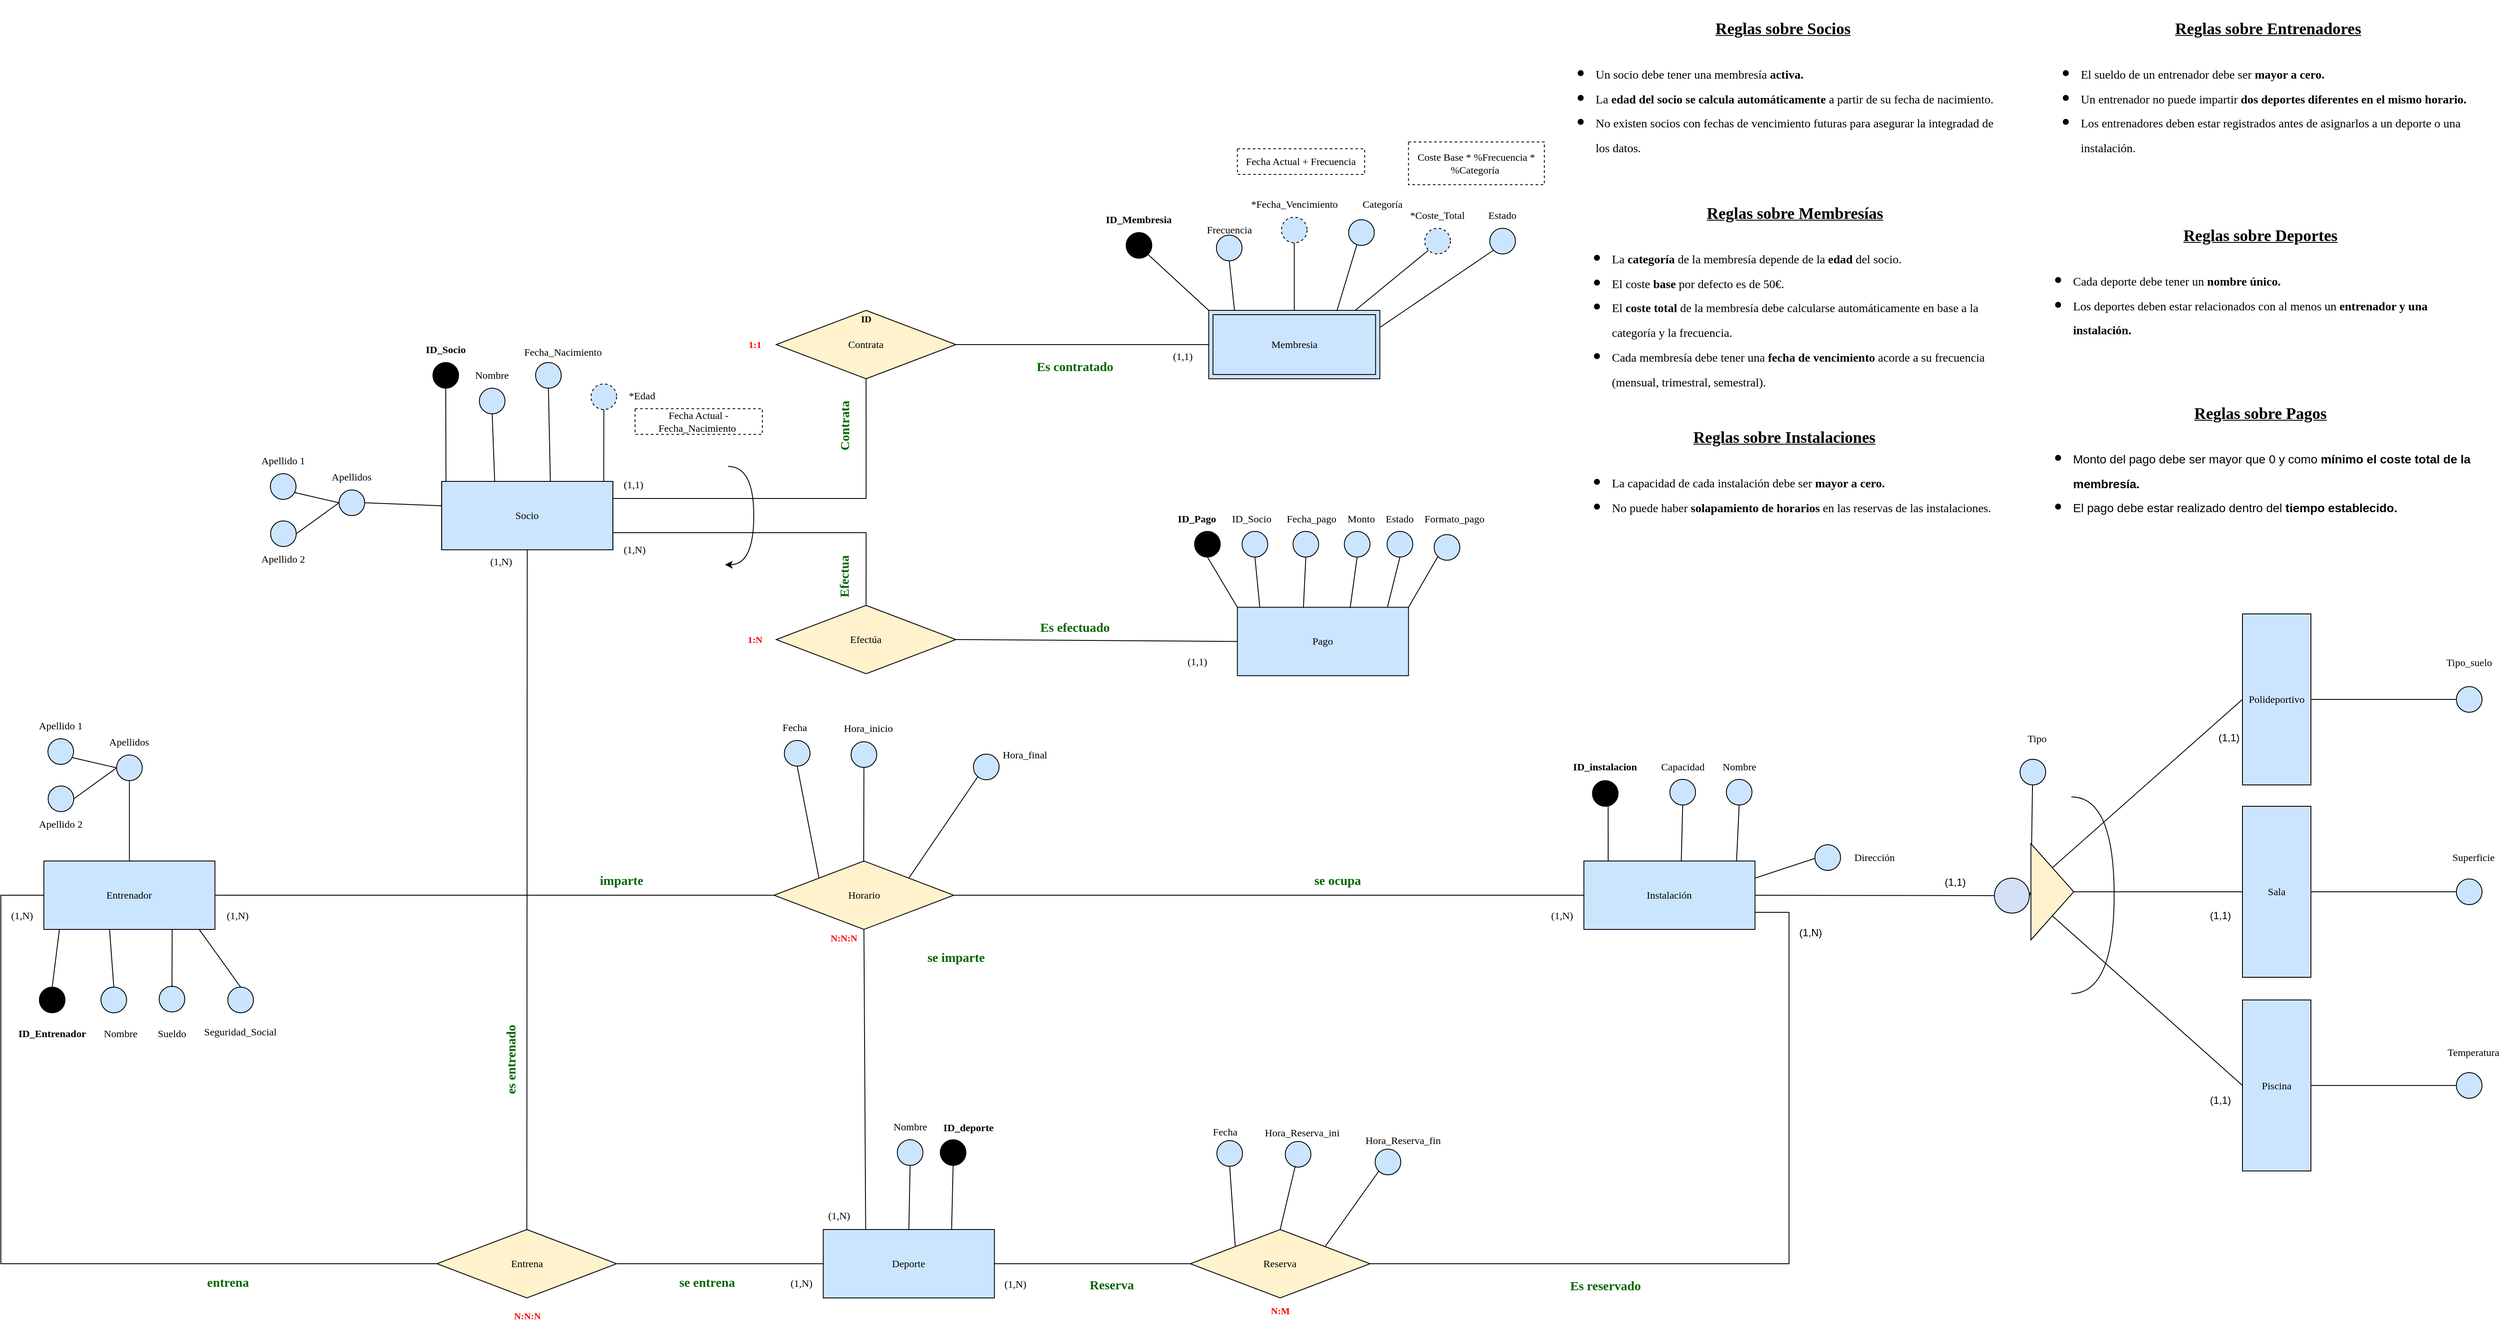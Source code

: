 <mxfile version="25.0.3">
  <diagram name="Página-1" id="BITT4B2NqqfSyn1m6eKg">
    <mxGraphModel grid="1" page="1" gridSize="10" guides="1" tooltips="1" connect="1" arrows="1" fold="1" pageScale="1" pageWidth="827" pageHeight="1169" math="0" shadow="0">
      <root>
        <mxCell id="0" />
        <mxCell id="1" parent="0" />
        <mxCell id="vSxFJ0PzRZHDn2nLdWeI-106" value="" style="endArrow=none;html=1;rounded=0;exitX=0.75;exitY=0;exitDx=0;exitDy=0;fontFamily=Verdana;entryX=0.335;entryY=0.929;entryDx=0;entryDy=0;entryPerimeter=0;" edge="1" parent="1" source="vSxFJ0PzRZHDn2nLdWeI-178" target="vSxFJ0PzRZHDn2nLdWeI-104">
          <mxGeometry width="50" height="50" relative="1" as="geometry">
            <mxPoint x="5243.15" y="548.84" as="sourcePoint" />
            <mxPoint x="5250" y="450" as="targetPoint" />
          </mxGeometry>
        </mxCell>
        <mxCell id="vSxFJ0PzRZHDn2nLdWeI-132" value="" style="endArrow=none;html=1;rounded=0;entryX=0.5;entryY=0;entryDx=0;entryDy=0;exitX=0.5;exitY=1;exitDx=0;exitDy=0;fontFamily=Verdana;" edge="1" parent="1" source="vSxFJ0PzRZHDn2nLdWeI-55" target="vSxFJ0PzRZHDn2nLdWeI-126">
          <mxGeometry width="50" height="50" relative="1" as="geometry">
            <mxPoint x="4270" y="830" as="sourcePoint" />
            <mxPoint x="4283" y="1620" as="targetPoint" />
          </mxGeometry>
        </mxCell>
        <mxCell id="vSxFJ0PzRZHDn2nLdWeI-38" value="Horario" style="shape=rhombus;perimeter=rhombusPerimeter;whiteSpace=wrap;html=1;align=center;fillColor=#FFF2CC;fontFamily=Verdana;" vertex="1" parent="1">
          <mxGeometry x="4553.75" y="1193" width="210" height="80" as="geometry" />
        </mxCell>
        <mxCell id="vSxFJ0PzRZHDn2nLdWeI-39" value="" style="endArrow=none;html=1;rounded=0;exitX=0.5;exitY=1;exitDx=0;exitDy=0;entryX=0.25;entryY=1;entryDx=0;entryDy=0;fontFamily=Verdana;" edge="1" parent="1" source="vSxFJ0PzRZHDn2nLdWeI-38" target="vSxFJ0PzRZHDn2nLdWeI-134">
          <mxGeometry width="50" height="50" relative="1" as="geometry">
            <mxPoint x="4670.25" y="1699" as="sourcePoint" />
            <mxPoint x="4720.25" y="1649" as="targetPoint" />
          </mxGeometry>
        </mxCell>
        <mxCell id="vSxFJ0PzRZHDn2nLdWeI-40" value="Socio" style="rounded=0;whiteSpace=wrap;html=1;fillColor=#D4E1F5;fontFamily=Verdana;" vertex="1" parent="1">
          <mxGeometry x="4165.25" y="749" width="200" height="80" as="geometry" />
        </mxCell>
        <mxCell id="vSxFJ0PzRZHDn2nLdWeI-53" value="" style="endArrow=none;html=1;rounded=0;entryX=0.5;entryY=1;entryDx=0;entryDy=0;fontFamily=Verdana;" edge="1" parent="1" target="vSxFJ0PzRZHDn2nLdWeI-43">
          <mxGeometry width="50" height="50" relative="1" as="geometry">
            <mxPoint x="4170.25" y="749" as="sourcePoint" />
            <mxPoint x="3773.25" y="614" as="targetPoint" />
          </mxGeometry>
        </mxCell>
        <mxCell id="vSxFJ0PzRZHDn2nLdWeI-54" value="" style="endArrow=none;html=1;rounded=0;entryX=0.5;entryY=1;entryDx=0;entryDy=0;exitX=0.31;exitY=0.017;exitDx=0;exitDy=0;exitPerimeter=0;fontFamily=Verdana;" edge="1" parent="1" source="vSxFJ0PzRZHDn2nLdWeI-55" target="vSxFJ0PzRZHDn2nLdWeI-46">
          <mxGeometry width="50" height="50" relative="1" as="geometry">
            <mxPoint x="4200.25" y="750" as="sourcePoint" />
            <mxPoint x="3773.25" y="614" as="targetPoint" />
          </mxGeometry>
        </mxCell>
        <mxCell id="vSxFJ0PzRZHDn2nLdWeI-55" value="Socio" style="rounded=0;whiteSpace=wrap;html=1;fillColor=#CCE5FF;fontFamily=Verdana;" vertex="1" parent="1">
          <mxGeometry x="4165.25" y="749" width="200" height="80" as="geometry" />
        </mxCell>
        <mxCell id="vSxFJ0PzRZHDn2nLdWeI-56" value="Pago" style="rounded=0;whiteSpace=wrap;html=1;fillColor=#CCE5FF;fontFamily=Verdana;" vertex="1" parent="1">
          <mxGeometry x="5095.25" y="896.25" width="200" height="80" as="geometry" />
        </mxCell>
        <mxCell id="vSxFJ0PzRZHDn2nLdWeI-57" value="" style="endArrow=none;html=1;rounded=0;entryX=0.5;entryY=1;entryDx=0;entryDy=0;exitX=0;exitY=0;exitDx=0;exitDy=0;fontFamily=Verdana;" edge="1" parent="1" source="vSxFJ0PzRZHDn2nLdWeI-56" target="vSxFJ0PzRZHDn2nLdWeI-128">
          <mxGeometry width="50" height="50" relative="1" as="geometry">
            <mxPoint x="5095.25" y="866.25" as="sourcePoint" />
            <mxPoint x="4653.25" y="731.25" as="targetPoint" />
          </mxGeometry>
        </mxCell>
        <mxCell id="vSxFJ0PzRZHDn2nLdWeI-58" value="" style="endArrow=none;html=1;rounded=0;entryX=0.5;entryY=1;entryDx=0;entryDy=0;exitX=0.131;exitY=-0.001;exitDx=0;exitDy=0;exitPerimeter=0;fontFamily=Verdana;" edge="1" parent="1" source="vSxFJ0PzRZHDn2nLdWeI-56" target="vSxFJ0PzRZHDn2nLdWeI-59">
          <mxGeometry width="50" height="50" relative="1" as="geometry">
            <mxPoint x="5140.25" y="866.25" as="sourcePoint" />
            <mxPoint x="5119.25" y="777.25" as="targetPoint" />
          </mxGeometry>
        </mxCell>
        <mxCell id="vSxFJ0PzRZHDn2nLdWeI-59" value="" style="ellipse;whiteSpace=wrap;html=1;aspect=fixed;fillColor=#CCE5FF;fontFamily=Verdana;" vertex="1" parent="1">
          <mxGeometry x="5100.75" y="807.5" width="30" height="30" as="geometry" />
        </mxCell>
        <mxCell id="vSxFJ0PzRZHDn2nLdWeI-60" value="ID_Socio" style="text;html=1;strokeColor=none;fillColor=none;align=center;verticalAlign=middle;whiteSpace=wrap;rounded=0;fontFamily=Verdana;" vertex="1" parent="1">
          <mxGeometry x="5081.75" y="777.5" width="60" height="30" as="geometry" />
        </mxCell>
        <mxCell id="vSxFJ0PzRZHDn2nLdWeI-61" value="Entrenador" style="rounded=0;whiteSpace=wrap;html=1;fillColor=#CCE5FF;fontFamily=Verdana;" vertex="1" parent="1">
          <mxGeometry x="3700.25" y="1193" width="200" height="80" as="geometry" />
        </mxCell>
        <mxCell id="vSxFJ0PzRZHDn2nLdWeI-62" value="Instalación" style="rounded=0;whiteSpace=wrap;html=1;fillColor=#CCE5FF;fontFamily=Verdana;" vertex="1" parent="1">
          <mxGeometry x="5500.25" y="1193" width="200" height="80" as="geometry" />
        </mxCell>
        <mxCell id="vSxFJ0PzRZHDn2nLdWeI-63" value="Reserva" style="shape=rhombus;perimeter=rhombusPerimeter;whiteSpace=wrap;html=1;align=center;fillColor=#FFF2CC;fontFamily=Verdana;" vertex="1" parent="1">
          <mxGeometry x="5040.25" y="1624" width="210" height="80" as="geometry" />
        </mxCell>
        <mxCell id="vSxFJ0PzRZHDn2nLdWeI-64" value="" style="group;fontFamily=Verdana;fontStyle=1" connectable="0" vertex="1" parent="1">
          <mxGeometry x="4950.25" y="428" width="60" height="60" as="geometry" />
        </mxCell>
        <mxCell id="vSxFJ0PzRZHDn2nLdWeI-65" value="" style="ellipse;whiteSpace=wrap;html=1;aspect=fixed;fillColor=#000000;fontFamily=Verdana;" vertex="1" parent="vSxFJ0PzRZHDn2nLdWeI-64">
          <mxGeometry x="15" y="30" width="30" height="30" as="geometry" />
        </mxCell>
        <mxCell id="vSxFJ0PzRZHDn2nLdWeI-66" value="&lt;b&gt;ID_Membresia&lt;/b&gt;" style="text;html=1;strokeColor=none;fillColor=none;align=center;verticalAlign=middle;whiteSpace=wrap;rounded=0;fontFamily=Verdana;" vertex="1" parent="vSxFJ0PzRZHDn2nLdWeI-64">
          <mxGeometry width="60" height="30" as="geometry" />
        </mxCell>
        <mxCell id="vSxFJ0PzRZHDn2nLdWeI-67" value="" style="endArrow=none;html=1;rounded=0;entryX=1;entryY=1;entryDx=0;entryDy=0;exitX=0;exitY=0;exitDx=0;exitDy=0;fontFamily=Verdana;" edge="1" parent="1" source="vSxFJ0PzRZHDn2nLdWeI-178" target="vSxFJ0PzRZHDn2nLdWeI-65">
          <mxGeometry width="50" height="50" relative="1" as="geometry">
            <mxPoint x="5112.75" y="549" as="sourcePoint" />
            <mxPoint x="4285.75" y="114" as="targetPoint" />
          </mxGeometry>
        </mxCell>
        <mxCell id="vSxFJ0PzRZHDn2nLdWeI-68" value="" style="group;fontFamily=Verdana;" connectable="0" vertex="1" parent="1">
          <mxGeometry x="5590" y="1067.5" width="180" height="60" as="geometry" />
        </mxCell>
        <mxCell id="vSxFJ0PzRZHDn2nLdWeI-69" value="" style="group;fontFamily=Verdana;" connectable="0" vertex="1" parent="vSxFJ0PzRZHDn2nLdWeI-68">
          <mxGeometry x="5" width="175" height="60" as="geometry" />
        </mxCell>
        <mxCell id="vSxFJ0PzRZHDn2nLdWeI-71" value="" style="group;fontFamily=Verdana;" connectable="0" vertex="1" parent="vSxFJ0PzRZHDn2nLdWeI-69">
          <mxGeometry x="44.75" width="93" height="60" as="geometry" />
        </mxCell>
        <mxCell id="vSxFJ0PzRZHDn2nLdWeI-72" value="&lt;span style=&quot;color: rgba(0, 0, 0, 0); font-family: monospace; font-size: 0px; text-align: start; text-wrap-mode: nowrap;&quot;&gt;%3CmxGraphModel%3E%3Croot%3E%3CmxCell%20id%3D%220%22%2F%3E%3CmxCell%20id%3D%221%22%20parent%3D%220%22%2F%3E%3CmxCell%20id%3D%222%22%20value%3D%22%22%20style%3D%22group%3BfontFamily%3DVerdana%3B%22%20connectable%3D%220%22%20vertex%3D%221%22%20parent%3D%221%22%3E%3CmxGeometry%20x%3D%225350.25%22%20y%3D%221089%22%20width%3D%22180%22%20height%3D%2260%22%20as%3D%22geometry%22%2F%3E%3C%2FmxCell%3E%3CmxCell%20id%3D%223%22%20value%3D%22%22%20style%3D%22group%3BfontFamily%3DVerdana%3B%22%20connectable%3D%220%22%20vertex%3D%221%22%20parent%3D%222%22%3E%3CmxGeometry%20x%3D%225%22%20width%3D%22175%22%20height%3D%2260%22%20as%3D%22geometry%22%2F%3E%3C%2FmxCell%3E%3CmxCell%20id%3D%224%22%20value%3D%22%22%20style%3D%22group%3BfontFamily%3DVerdana%3B%22%20connectable%3D%220%22%20vertex%3D%221%22%20parent%3D%223%22%3E%3CmxGeometry%20x%3D%2244.75%22%20width%3D%2293%22%20height%3D%2260%22%20as%3D%22geometry%22%2F%3E%3C%2FmxCell%3E%3CmxCell%20id%3D%225%22%20value%3D%22%22%20style%3D%22ellipse%3BwhiteSpace%3Dwrap%3Bhtml%3D1%3Baspect%3Dfixed%3BfillColor%3D%23CCE5FF%3BfontFamily%3DVerdana%3B%22%20vertex%3D%221%22%20parent%3D%224%22%3E%3CmxGeometry%20x%3D%2227%22%20y%3D%2230%22%20width%3D%2230%22%20height%3D%2230%22%20as%3D%22geometry%22%2F%3E%3C%2FmxCell%3E%3CmxCell%20id%3D%226%22%20value%3D%22Nombre%22%20style%3D%22text%3Bhtml%3D1%3BstrokeColor%3Dnone%3BfillColor%3Dnone%3Balign%3Dcenter%3BverticalAlign%3Dmiddle%3BwhiteSpace%3Dwrap%3Brounded%3D0%3BfontFamily%3DVerdana%3B%22%20vertex%3D%221%22%20parent%3D%224%22%3E%3CmxGeometry%20x%3D%2212%22%20width%3D%2260%22%20height%3D%2230%22%20as%3D%22geometry%22%2F%3E%3C%2FmxCell%3E%3CmxCell%20id%3D%227%22%20value%3D%22%22%20style%3D%22ellipse%3BwhiteSpace%3Dwrap%3Bhtml%3D1%3Baspect%3Dfixed%3BfillColor%3D%23CCE5FF%3BfontFamily%3DVerdana%3B%22%20vertex%3D%221%22%20parent%3D%223%22%3E%3CmxGeometry%20x%3D%22-443.8%22%20y%3D%22453.5%22%20width%3D%2230%22%20height%3D%2230%22%20as%3D%22geometry%22%2F%3E%3C%2FmxCell%3E%3CmxCell%20id%3D%228%22%20value%3D%22Hora_Reserva_ini%22%20style%3D%22text%3Bhtml%3D1%3BstrokeColor%3Dnone%3BfillColor%3Dnone%3Balign%3Dcenter%3BverticalAlign%3Dmiddle%3BwhiteSpace%3Dwrap%3Brounded%3D0%3BfontFamily%3DVerdana%3B%22%20vertex%3D%221%22%20parent%3D%223%22%3E%3CmxGeometry%20x%3D%22-453.8%22%20y%3D%22428.5%22%20width%3D%2260%22%20height%3D%2230%22%20as%3D%22geometry%22%2F%3E%3C%2FmxCell%3E%3CmxCell%20id%3D%229%22%20value%3D%22%22%20style%3D%22ellipse%3BwhiteSpace%3Dwrap%3Bhtml%3D1%3Baspect%3Dfixed%3BfillColor%3D%23CCE5FF%3BfontFamily%3DVerdana%3B%22%20vertex%3D%221%22%20parent%3D%223%22%3E%3CmxGeometry%20x%3D%225.75%22%20y%3D%2230%22%20width%3D%2230%22%20height%3D%2230%22%20as%3D%22geometry%22%2F%3E%3C%2FmxCell%3E%3CmxCell%20id%3D%2210%22%20value%3D%22Capacidad%22%20style%3D%22text%3Bhtml%3D1%3BstrokeColor%3Dnone%3BfillColor%3Dnone%3Balign%3Dcenter%3BverticalAlign%3Dmiddle%3BwhiteSpace%3Dwrap%3Brounded%3D0%3BfontFamily%3DVerdana%3B%22%20vertex%3D%221%22%20parent%3D%223%22%3E%3CmxGeometry%20x%3D%22-9.25%22%20width%3D%2260%22%20height%3D%2230%22%20as%3D%22geometry%22%2F%3E%3C%2FmxCell%3E%3C%2Froot%3E%3C%2FmxGraphModel%3E&lt;/span&gt;" style="ellipse;whiteSpace=wrap;html=1;aspect=fixed;fillColor=#CCE5FF;fontFamily=Verdana;" vertex="1" parent="vSxFJ0PzRZHDn2nLdWeI-71">
          <mxGeometry x="27" y="30" width="30" height="30" as="geometry" />
        </mxCell>
        <mxCell id="vSxFJ0PzRZHDn2nLdWeI-73" value="Nombre" style="text;html=1;strokeColor=none;fillColor=none;align=center;verticalAlign=middle;whiteSpace=wrap;rounded=0;fontFamily=Verdana;" vertex="1" parent="vSxFJ0PzRZHDn2nLdWeI-71">
          <mxGeometry x="12" width="60" height="30" as="geometry" />
        </mxCell>
        <mxCell id="vSxFJ0PzRZHDn2nLdWeI-74" value="" style="ellipse;whiteSpace=wrap;html=1;aspect=fixed;fillColor=#CCE5FF;fontFamily=Verdana;" vertex="1" parent="vSxFJ0PzRZHDn2nLdWeI-69">
          <mxGeometry x="-443.8" y="453.5" width="30" height="30" as="geometry" />
        </mxCell>
        <mxCell id="vSxFJ0PzRZHDn2nLdWeI-75" value="Hora_Reserva_ini" style="text;html=1;strokeColor=none;fillColor=none;align=center;verticalAlign=middle;whiteSpace=wrap;rounded=0;fontFamily=Verdana;" vertex="1" parent="vSxFJ0PzRZHDn2nLdWeI-69">
          <mxGeometry x="-453.8" y="428.5" width="60" height="30" as="geometry" />
        </mxCell>
        <mxCell id="vSxFJ0PzRZHDn2nLdWeI-82" value="" style="ellipse;whiteSpace=wrap;html=1;aspect=fixed;fillColor=#CCE5FF;fontFamily=Verdana;" vertex="1" parent="vSxFJ0PzRZHDn2nLdWeI-69">
          <mxGeometry x="5.75" y="30" width="30" height="30" as="geometry" />
        </mxCell>
        <mxCell id="vSxFJ0PzRZHDn2nLdWeI-83" value="Capacidad" style="text;html=1;strokeColor=none;fillColor=none;align=center;verticalAlign=middle;whiteSpace=wrap;rounded=0;fontFamily=Verdana;" vertex="1" parent="vSxFJ0PzRZHDn2nLdWeI-69">
          <mxGeometry x="-9.25" width="60" height="30" as="geometry" />
        </mxCell>
        <mxCell id="vSxFJ0PzRZHDn2nLdWeI-77" value="" style="endArrow=none;html=1;rounded=0;exitX=0.142;exitY=0.007;exitDx=0;exitDy=0;entryX=0.611;entryY=0.996;entryDx=0;entryDy=0;entryPerimeter=0;fontFamily=Verdana;exitPerimeter=0;" edge="1" parent="1" source="vSxFJ0PzRZHDn2nLdWeI-62" target="vSxFJ0PzRZHDn2nLdWeI-78">
          <mxGeometry width="50" height="50" relative="1" as="geometry">
            <mxPoint x="5490.25" y="1170.5" as="sourcePoint" />
            <mxPoint x="5520.25" y="1090.5" as="targetPoint" />
          </mxGeometry>
        </mxCell>
        <mxCell id="vSxFJ0PzRZHDn2nLdWeI-78" value="" style="ellipse;whiteSpace=wrap;html=1;aspect=fixed;fillColor=#000000;fontFamily=Verdana;" vertex="1" parent="1">
          <mxGeometry x="5510.25" y="1099" width="30" height="30" as="geometry" />
        </mxCell>
        <mxCell id="vSxFJ0PzRZHDn2nLdWeI-79" value="ID_instalacion" style="text;html=1;strokeColor=none;fillColor=none;align=center;verticalAlign=middle;whiteSpace=wrap;rounded=0;fontFamily=Verdana;fontStyle=1" vertex="1" parent="1">
          <mxGeometry x="5495.25" y="1068" width="60" height="30" as="geometry" />
        </mxCell>
        <mxCell id="vSxFJ0PzRZHDn2nLdWeI-80" value="" style="endArrow=none;html=1;rounded=0;entryX=0.5;entryY=1;entryDx=0;entryDy=0;exitX=0.569;exitY=0.007;exitDx=0;exitDy=0;exitPerimeter=0;fontFamily=Verdana;" edge="1" parent="1" source="vSxFJ0PzRZHDn2nLdWeI-62" target="vSxFJ0PzRZHDn2nLdWeI-82">
          <mxGeometry width="50" height="50" relative="1" as="geometry">
            <mxPoint x="5581.25" y="1193" as="sourcePoint" />
            <mxPoint x="5450.25" y="1100.5" as="targetPoint" />
          </mxGeometry>
        </mxCell>
        <mxCell id="vSxFJ0PzRZHDn2nLdWeI-84" value="" style="endArrow=none;html=1;rounded=0;exitX=0.892;exitY=0.007;exitDx=0;exitDy=0;entryX=0.5;entryY=1;entryDx=0;entryDy=0;exitPerimeter=0;fontFamily=Verdana;" edge="1" parent="1" source="vSxFJ0PzRZHDn2nLdWeI-62" target="vSxFJ0PzRZHDn2nLdWeI-72">
          <mxGeometry width="50" height="50" relative="1" as="geometry">
            <mxPoint x="5694.75" y="1203.5" as="sourcePoint" />
            <mxPoint x="5586.75" y="1101.5" as="targetPoint" />
          </mxGeometry>
        </mxCell>
        <mxCell id="vSxFJ0PzRZHDn2nLdWeI-85" value="" style="ellipse;whiteSpace=wrap;html=1;aspect=fixed;fillColor=#000000;fontFamily=Verdana;" vertex="1" parent="1">
          <mxGeometry x="3695" y="1340.5" width="30" height="30" as="geometry" />
        </mxCell>
        <mxCell id="vSxFJ0PzRZHDn2nLdWeI-86" value="&lt;b&gt;ID_Entrenador&lt;/b&gt;" style="text;html=1;strokeColor=none;fillColor=none;align=center;verticalAlign=middle;whiteSpace=wrap;rounded=0;fontFamily=Verdana;" vertex="1" parent="1">
          <mxGeometry x="3680" y="1379.5" width="60" height="30" as="geometry" />
        </mxCell>
        <mxCell id="vSxFJ0PzRZHDn2nLdWeI-87" value="" style="ellipse;whiteSpace=wrap;html=1;aspect=fixed;fillColor=#CCE5FF;fontFamily=Verdana;" vertex="1" parent="1">
          <mxGeometry x="3767" y="1340.5" width="30" height="30" as="geometry" />
        </mxCell>
        <mxCell id="vSxFJ0PzRZHDn2nLdWeI-88" value="Nombre" style="text;html=1;strokeColor=none;fillColor=none;align=center;verticalAlign=middle;whiteSpace=wrap;rounded=0;fontFamily=Verdana;" vertex="1" parent="1">
          <mxGeometry x="3760" y="1379.5" width="60" height="30" as="geometry" />
        </mxCell>
        <mxCell id="vSxFJ0PzRZHDn2nLdWeI-89" value="" style="group;fontFamily=Verdana;" connectable="0" vertex="1" parent="1">
          <mxGeometry x="3820" y="1309.5" width="60" height="60" as="geometry" />
        </mxCell>
        <mxCell id="vSxFJ0PzRZHDn2nLdWeI-90" value="" style="ellipse;whiteSpace=wrap;html=1;aspect=fixed;fillColor=#CCE5FF;fontFamily=Verdana;" vertex="1" parent="vSxFJ0PzRZHDn2nLdWeI-89">
          <mxGeometry x="15" y="30" width="30" height="30" as="geometry" />
        </mxCell>
        <mxCell id="vSxFJ0PzRZHDn2nLdWeI-91" value="&lt;div&gt;Sueldo&lt;/div&gt;" style="text;html=1;strokeColor=none;fillColor=none;align=center;verticalAlign=middle;whiteSpace=wrap;rounded=0;fontFamily=Verdana;" vertex="1" parent="1">
          <mxGeometry x="3820" y="1379.5" width="60" height="30" as="geometry" />
        </mxCell>
        <mxCell id="vSxFJ0PzRZHDn2nLdWeI-92" value="" style="ellipse;whiteSpace=wrap;html=1;aspect=fixed;fillColor=#CCE5FF;fontFamily=Verdana;" vertex="1" parent="1">
          <mxGeometry x="5160.25" y="807.5" width="30" height="30" as="geometry" />
        </mxCell>
        <mxCell id="vSxFJ0PzRZHDn2nLdWeI-93" value="Fecha_pago" style="text;html=1;strokeColor=none;fillColor=none;align=center;verticalAlign=middle;whiteSpace=wrap;rounded=0;fontFamily=Verdana;" vertex="1" parent="1">
          <mxGeometry x="5151.75" y="777.5" width="60" height="30" as="geometry" />
        </mxCell>
        <mxCell id="vSxFJ0PzRZHDn2nLdWeI-94" value="Monto" style="text;html=1;strokeColor=none;fillColor=none;align=center;verticalAlign=middle;whiteSpace=wrap;rounded=0;fontFamily=Verdana;" vertex="1" parent="1">
          <mxGeometry x="5210.25" y="777.5" width="60" height="30" as="geometry" />
        </mxCell>
        <mxCell id="vSxFJ0PzRZHDn2nLdWeI-95" value="*Fecha_Vencimiento" style="text;html=1;strokeColor=none;fillColor=none;align=center;verticalAlign=middle;whiteSpace=wrap;rounded=0;fontFamily=Verdana;" vertex="1" parent="1">
          <mxGeometry x="5131.75" y="410" width="60" height="30" as="geometry" />
        </mxCell>
        <mxCell id="vSxFJ0PzRZHDn2nLdWeI-96" value="" style="endArrow=none;html=1;rounded=0;entryX=0.5;entryY=1;entryDx=0;entryDy=0;exitX=0.386;exitY=-0.001;exitDx=0;exitDy=0;exitPerimeter=0;fontFamily=Verdana;" edge="1" parent="1" source="vSxFJ0PzRZHDn2nLdWeI-56" target="vSxFJ0PzRZHDn2nLdWeI-92">
          <mxGeometry width="50" height="50" relative="1" as="geometry">
            <mxPoint x="5160.25" y="881.25" as="sourcePoint" />
            <mxPoint x="5134.25" y="787.25" as="targetPoint" />
          </mxGeometry>
        </mxCell>
        <mxCell id="vSxFJ0PzRZHDn2nLdWeI-97" value="" style="endArrow=none;html=1;rounded=0;entryX=0.5;entryY=1;entryDx=0;entryDy=0;exitX=0.659;exitY=0.01;exitDx=0;exitDy=0;exitPerimeter=0;fontFamily=Verdana;" edge="1" parent="1" source="vSxFJ0PzRZHDn2nLdWeI-56" target="vSxFJ0PzRZHDn2nLdWeI-222">
          <mxGeometry width="50" height="50" relative="1" as="geometry">
            <mxPoint x="5170.25" y="891.25" as="sourcePoint" />
            <mxPoint x="5301.75" y="837.5" as="targetPoint" />
          </mxGeometry>
        </mxCell>
        <mxCell id="vSxFJ0PzRZHDn2nLdWeI-98" value="" style="endArrow=none;html=1;rounded=0;entryX=0.5;entryY=1;entryDx=0;entryDy=0;exitX=0.5;exitY=0;exitDx=0;exitDy=0;fontFamily=Verdana;" edge="1" parent="1" source="vSxFJ0PzRZHDn2nLdWeI-178" target="vSxFJ0PzRZHDn2nLdWeI-218">
          <mxGeometry width="50" height="50" relative="1" as="geometry">
            <mxPoint x="5191.55" y="549.64" as="sourcePoint" />
            <mxPoint x="5149.25" y="483" as="targetPoint" />
          </mxGeometry>
        </mxCell>
        <mxCell id="vSxFJ0PzRZHDn2nLdWeI-99" value="" style="endArrow=none;html=1;rounded=0;entryX=0.5;entryY=1;entryDx=0;entryDy=0;exitX=0.635;exitY=0.004;exitDx=0;exitDy=0;exitPerimeter=0;fontFamily=Verdana;" edge="1" parent="1" source="vSxFJ0PzRZHDn2nLdWeI-55" target="vSxFJ0PzRZHDn2nLdWeI-49">
          <mxGeometry width="50" height="50" relative="1" as="geometry">
            <mxPoint x="4290.25" y="749" as="sourcePoint" />
            <mxPoint x="4300.25" y="689" as="targetPoint" />
          </mxGeometry>
        </mxCell>
        <mxCell id="vSxFJ0PzRZHDn2nLdWeI-100" value="" style="endArrow=none;html=1;rounded=0;exitX=0.5;exitY=0;exitDx=0;exitDy=0;entryX=0.091;entryY=1.001;entryDx=0;entryDy=0;entryPerimeter=0;fontFamily=Verdana;" edge="1" parent="1" source="vSxFJ0PzRZHDn2nLdWeI-85" target="vSxFJ0PzRZHDn2nLdWeI-61">
          <mxGeometry width="50" height="50" relative="1" as="geometry">
            <mxPoint x="3713.1" y="1451.1" as="sourcePoint" />
            <mxPoint x="3431.5" y="1382.5" as="targetPoint" />
          </mxGeometry>
        </mxCell>
        <mxCell id="vSxFJ0PzRZHDn2nLdWeI-101" value="" style="endArrow=none;html=1;rounded=0;exitX=0.5;exitY=0;exitDx=0;exitDy=0;entryX=0.384;entryY=1.001;entryDx=0;entryDy=0;entryPerimeter=0;fontFamily=Verdana;" edge="1" parent="1" source="vSxFJ0PzRZHDn2nLdWeI-87" target="vSxFJ0PzRZHDn2nLdWeI-61">
          <mxGeometry width="50" height="50" relative="1" as="geometry">
            <mxPoint x="3777.9" y="1452.06" as="sourcePoint" />
            <mxPoint x="3713.5" y="1382.5" as="targetPoint" />
          </mxGeometry>
        </mxCell>
        <mxCell id="vSxFJ0PzRZHDn2nLdWeI-102" value="" style="endArrow=none;html=1;rounded=0;exitX=0.75;exitY=1;exitDx=0;exitDy=0;fontFamily=Verdana;" edge="1" parent="1" source="vSxFJ0PzRZHDn2nLdWeI-61">
          <mxGeometry width="50" height="50" relative="1" as="geometry">
            <mxPoint x="3850.5" y="1451.5" as="sourcePoint" />
            <mxPoint x="3850" y="1340.5" as="targetPoint" />
          </mxGeometry>
        </mxCell>
        <mxCell id="vSxFJ0PzRZHDn2nLdWeI-103" value="(1,N)" style="text;whiteSpace=wrap;fontSize=12;fontFamily=Verdana;" vertex="1" parent="1">
          <mxGeometry x="4220" y="829" width="50" height="30" as="geometry" />
        </mxCell>
        <mxCell id="vSxFJ0PzRZHDn2nLdWeI-104" value="" style="ellipse;whiteSpace=wrap;html=1;aspect=fixed;fillColor=#CCE5FF;fontFamily=Verdana;" vertex="1" parent="1">
          <mxGeometry x="5225.25" y="443" width="30" height="30" as="geometry" />
        </mxCell>
        <mxCell id="vSxFJ0PzRZHDn2nLdWeI-105" value="Categoría" style="text;html=1;strokeColor=none;fillColor=none;align=center;verticalAlign=middle;whiteSpace=wrap;rounded=0;fontFamily=Verdana;" vertex="1" parent="1">
          <mxGeometry x="5235.25" y="410" width="60" height="30" as="geometry" />
        </mxCell>
        <mxCell id="vSxFJ0PzRZHDn2nLdWeI-107" value="Efectúa" style="shape=rhombus;perimeter=rhombusPerimeter;whiteSpace=wrap;html=1;align=center;fillColor=#FFF2CC;fontFamily=Verdana;" vertex="1" parent="1">
          <mxGeometry x="4556.25" y="894" width="210" height="80" as="geometry" />
        </mxCell>
        <mxCell id="vSxFJ0PzRZHDn2nLdWeI-108" value="Contrata" style="shape=rhombus;perimeter=rhombusPerimeter;whiteSpace=wrap;html=1;align=center;fillColor=#FFF2CC;fontFamily=Verdana;" vertex="1" parent="1">
          <mxGeometry x="4556.25" y="549" width="210" height="80" as="geometry" />
        </mxCell>
        <mxCell id="vSxFJ0PzRZHDn2nLdWeI-109" value="" style="endArrow=none;html=1;rounded=0;entryX=1;entryY=0.75;entryDx=0;entryDy=0;exitX=0.5;exitY=0;exitDx=0;exitDy=0;edgeStyle=orthogonalEdgeStyle;fontFamily=Verdana;" edge="1" parent="1" source="vSxFJ0PzRZHDn2nLdWeI-107" target="vSxFJ0PzRZHDn2nLdWeI-55">
          <mxGeometry width="50" height="50" relative="1" as="geometry">
            <mxPoint x="3985.25" y="1009" as="sourcePoint" />
            <mxPoint x="4295.25" y="839" as="targetPoint" />
          </mxGeometry>
        </mxCell>
        <mxCell id="vSxFJ0PzRZHDn2nLdWeI-110" value="" style="endArrow=none;html=1;rounded=0;entryX=1;entryY=0.5;entryDx=0;entryDy=0;exitX=0;exitY=0.5;exitDx=0;exitDy=0;fontFamily=Verdana;" edge="1" parent="1" source="vSxFJ0PzRZHDn2nLdWeI-56" target="vSxFJ0PzRZHDn2nLdWeI-107">
          <mxGeometry width="50" height="50" relative="1" as="geometry">
            <mxPoint x="4445.25" y="533" as="sourcePoint" />
            <mxPoint x="4255.25" y="779" as="targetPoint" />
          </mxGeometry>
        </mxCell>
        <mxCell id="vSxFJ0PzRZHDn2nLdWeI-111" value="" style="endArrow=none;html=1;rounded=0;entryX=1;entryY=0.5;entryDx=0;entryDy=0;exitX=0;exitY=0.5;exitDx=0;exitDy=0;fontFamily=Verdana;" edge="1" parent="1" source="vSxFJ0PzRZHDn2nLdWeI-178" target="vSxFJ0PzRZHDn2nLdWeI-108">
          <mxGeometry width="50" height="50" relative="1" as="geometry">
            <mxPoint x="4970.25" y="589" as="sourcePoint" />
            <mxPoint x="4485.25" y="379" as="targetPoint" />
          </mxGeometry>
        </mxCell>
        <mxCell id="vSxFJ0PzRZHDn2nLdWeI-112" value="" style="endArrow=none;html=1;rounded=0;entryX=1;entryY=0.25;entryDx=0;entryDy=0;edgeStyle=orthogonalEdgeStyle;exitX=0.5;exitY=1;exitDx=0;exitDy=0;fontFamily=Verdana;" edge="1" parent="1" source="vSxFJ0PzRZHDn2nLdWeI-108" target="vSxFJ0PzRZHDn2nLdWeI-55">
          <mxGeometry width="50" height="50" relative="1" as="geometry">
            <mxPoint x="4750.25" y="909" as="sourcePoint" />
            <mxPoint x="4395.25" y="779" as="targetPoint" />
          </mxGeometry>
        </mxCell>
        <mxCell id="vSxFJ0PzRZHDn2nLdWeI-113" value="&lt;font style=&quot;font-size: 15px;&quot; color=&quot;#006600&quot;&gt;&lt;b style=&quot;&quot;&gt;Efectua&lt;/b&gt;&lt;/font&gt;" style="text;html=1;align=center;verticalAlign=middle;resizable=0;points=[];autosize=1;strokeColor=none;fillColor=none;rotation=-90;fontFamily=Verdana;" vertex="1" parent="1">
          <mxGeometry x="4590.25" y="845.25" width="90" height="30" as="geometry" />
        </mxCell>
        <mxCell id="vSxFJ0PzRZHDn2nLdWeI-114" value="&lt;font style=&quot;font-size: 15px;&quot; color=&quot;#006600&quot;&gt;&lt;b style=&quot;&quot;&gt;Contrata&lt;/b&gt;&lt;/font&gt;" style="text;html=1;align=center;verticalAlign=middle;resizable=0;points=[];autosize=1;strokeColor=none;fillColor=none;rotation=-90;fontFamily=Verdana;" vertex="1" parent="1">
          <mxGeometry x="4585.25" y="669" width="100" height="30" as="geometry" />
        </mxCell>
        <mxCell id="vSxFJ0PzRZHDn2nLdWeI-115" value="&lt;font color=&quot;#006600&quot;&gt;&lt;span style=&quot;font-size: 15px;&quot;&gt;&lt;b&gt;Es contratado&lt;/b&gt;&lt;/span&gt;&lt;/font&gt;" style="text;html=1;align=center;verticalAlign=middle;resizable=0;points=[];autosize=1;strokeColor=none;fillColor=none;rotation=0;fontFamily=Verdana;" vertex="1" parent="1">
          <mxGeometry x="4835" y="599" width="140" height="30" as="geometry" />
        </mxCell>
        <mxCell id="vSxFJ0PzRZHDn2nLdWeI-116" value="&lt;font color=&quot;#006600&quot;&gt;&lt;span style=&quot;font-size: 15px;&quot;&gt;&lt;b&gt;Es efectuado&lt;/b&gt;&lt;/span&gt;&lt;/font&gt;" style="text;html=1;align=center;verticalAlign=middle;resizable=0;points=[];autosize=1;strokeColor=none;fillColor=none;rotation=0;fontFamily=Verdana;" vertex="1" parent="1">
          <mxGeometry x="4840" y="904" width="130" height="30" as="geometry" />
        </mxCell>
        <mxCell id="vSxFJ0PzRZHDn2nLdWeI-118" value="(1,N)" style="text;whiteSpace=wrap;fontSize=12;fontFamily=Verdana;" vertex="1" parent="1">
          <mxGeometry x="4376.25" y="815.25" width="50" height="30" as="geometry" />
        </mxCell>
        <mxCell id="vSxFJ0PzRZHDn2nLdWeI-119" value="&lt;font color=&quot;#ff0000&quot; style=&quot;font-size: 11px;&quot;&gt;&lt;span&gt;1:1&lt;/span&gt;&lt;/font&gt;" style="text;html=1;align=center;verticalAlign=middle;resizable=0;points=[];autosize=1;strokeColor=none;fillColor=none;fontFamily=Verdana;fontStyle=1" vertex="1" parent="1">
          <mxGeometry x="4511.25" y="574" width="40" height="30" as="geometry" />
        </mxCell>
        <mxCell id="vSxFJ0PzRZHDn2nLdWeI-120" value="&lt;font color=&quot;#ff0000&quot; style=&quot;font-size: 11px;&quot;&gt;1:N&lt;/font&gt;" style="text;html=1;align=center;verticalAlign=middle;resizable=0;points=[];autosize=1;strokeColor=none;fillColor=none;fontFamily=Verdana;fontStyle=1" vertex="1" parent="1">
          <mxGeometry x="4511.25" y="919" width="40" height="30" as="geometry" />
        </mxCell>
        <mxCell id="vSxFJ0PzRZHDn2nLdWeI-122" value="" style="endArrow=none;html=1;rounded=0;exitX=0.947;exitY=0.002;exitDx=0;exitDy=0;entryX=0.5;entryY=1;entryDx=0;entryDy=0;elbow=vertical;exitPerimeter=0;fontFamily=Verdana;" edge="1" parent="1" source="vSxFJ0PzRZHDn2nLdWeI-55" target="vSxFJ0PzRZHDn2nLdWeI-51">
          <mxGeometry width="50" height="50" relative="1" as="geometry">
            <mxPoint x="4320.25" y="759" as="sourcePoint" />
            <mxPoint x="4430" y="630" as="targetPoint" />
          </mxGeometry>
        </mxCell>
        <mxCell id="vSxFJ0PzRZHDn2nLdWeI-123" value="" style="group;fontFamily=Verdana;" connectable="0" vertex="1" parent="1">
          <mxGeometry x="3900.25" y="1310.5" width="60" height="60" as="geometry" />
        </mxCell>
        <mxCell id="vSxFJ0PzRZHDn2nLdWeI-124" value="" style="ellipse;whiteSpace=wrap;html=1;aspect=fixed;fillColor=#CCE5FF;fontFamily=Verdana;" vertex="1" parent="vSxFJ0PzRZHDn2nLdWeI-123">
          <mxGeometry x="15" y="30" width="30" height="30" as="geometry" />
        </mxCell>
        <mxCell id="vSxFJ0PzRZHDn2nLdWeI-125" value="" style="endArrow=none;html=1;rounded=0;exitX=0.908;exitY=1.001;exitDx=0;exitDy=0;entryX=0.5;entryY=0;entryDx=0;entryDy=0;exitPerimeter=0;fontFamily=Verdana;" edge="1" parent="1" source="vSxFJ0PzRZHDn2nLdWeI-61" target="vSxFJ0PzRZHDn2nLdWeI-124">
          <mxGeometry width="50" height="50" relative="1" as="geometry">
            <mxPoint x="3900.5" y="1451.5" as="sourcePoint" />
            <mxPoint x="3871.5" y="1380.5" as="targetPoint" />
          </mxGeometry>
        </mxCell>
        <mxCell id="vSxFJ0PzRZHDn2nLdWeI-126" value="Entrena" style="shape=rhombus;perimeter=rhombusPerimeter;whiteSpace=wrap;html=1;align=center;fillColor=#FFF2CC;fontFamily=Verdana;" vertex="1" parent="1">
          <mxGeometry x="4159.75" y="1624" width="210" height="80" as="geometry" />
        </mxCell>
        <mxCell id="vSxFJ0PzRZHDn2nLdWeI-127" value="&lt;div&gt;Seguridad_Social&lt;/div&gt;" style="text;html=1;strokeColor=none;fillColor=none;align=center;verticalAlign=middle;whiteSpace=wrap;rounded=0;fontFamily=Verdana;" vertex="1" parent="1">
          <mxGeometry x="3900.25" y="1378" width="60" height="30" as="geometry" />
        </mxCell>
        <mxCell id="vSxFJ0PzRZHDn2nLdWeI-128" value="" style="ellipse;whiteSpace=wrap;html=1;aspect=fixed;fillColor=#000000;fontFamily=Verdana;" vertex="1" parent="1">
          <mxGeometry x="5045.25" y="807.5" width="30" height="30" as="geometry" />
        </mxCell>
        <mxCell id="vSxFJ0PzRZHDn2nLdWeI-129" value="ID_Pago" style="text;html=1;strokeColor=none;fillColor=none;align=center;verticalAlign=middle;whiteSpace=wrap;rounded=0;fontFamily=Verdana;fontStyle=1" vertex="1" parent="1">
          <mxGeometry x="5017.75" y="777.5" width="60" height="30" as="geometry" />
        </mxCell>
        <mxCell id="vSxFJ0PzRZHDn2nLdWeI-130" value="(1,1)" style="text;whiteSpace=wrap;fontSize=12;fontFamily=Verdana;" vertex="1" parent="1">
          <mxGeometry x="5017.75" y="589" width="50" height="30" as="geometry" />
        </mxCell>
        <mxCell id="vSxFJ0PzRZHDn2nLdWeI-131" value="" style="endArrow=classic;html=1;rounded=0;flowAnimation=0;edgeStyle=orthogonalEdgeStyle;curved=1;fontFamily=Verdana;" edge="1" parent="1">
          <mxGeometry width="50" height="50" relative="1" as="geometry">
            <mxPoint x="4500" y="731.5" as="sourcePoint" />
            <mxPoint x="4496.25" y="846.5" as="targetPoint" />
            <Array as="points">
              <mxPoint x="4530" y="732" />
              <mxPoint x="4530" y="847" />
            </Array>
          </mxGeometry>
        </mxCell>
        <mxCell id="vSxFJ0PzRZHDn2nLdWeI-133" value="" style="endArrow=none;html=1;rounded=0;entryX=0;entryY=0.5;entryDx=0;entryDy=0;edgeStyle=orthogonalEdgeStyle;exitX=0;exitY=0.5;exitDx=0;exitDy=0;fontFamily=Verdana;" edge="1" parent="1" source="vSxFJ0PzRZHDn2nLdWeI-126" target="vSxFJ0PzRZHDn2nLdWeI-61">
          <mxGeometry width="50" height="50" relative="1" as="geometry">
            <mxPoint x="4260.25" y="1329" as="sourcePoint" />
            <mxPoint x="4295.25" y="1198" as="targetPoint" />
            <Array as="points">
              <mxPoint x="3650" y="1664" />
              <mxPoint x="3650" y="1233" />
            </Array>
          </mxGeometry>
        </mxCell>
        <mxCell id="vSxFJ0PzRZHDn2nLdWeI-134" value="Deporte" style="rounded=0;whiteSpace=wrap;html=1;fillColor=#CCE5FF;fontFamily=Verdana;" vertex="1" parent="1">
          <mxGeometry x="4611.25" y="1624" width="200" height="80" as="geometry" />
        </mxCell>
        <mxCell id="vSxFJ0PzRZHDn2nLdWeI-135" value="" style="endArrow=none;html=1;rounded=0;entryX=0;entryY=0.5;entryDx=0;entryDy=0;edgeStyle=orthogonalEdgeStyle;exitX=1;exitY=0.5;exitDx=0;exitDy=0;fontFamily=Verdana;" edge="1" parent="1" source="vSxFJ0PzRZHDn2nLdWeI-126" target="vSxFJ0PzRZHDn2nLdWeI-134">
          <mxGeometry width="50" height="50" relative="1" as="geometry">
            <mxPoint x="4276.25" y="1714" as="sourcePoint" />
            <mxPoint x="4276.25" y="1951" as="targetPoint" />
            <Array as="points">
              <mxPoint x="4386" y="1664" />
            </Array>
          </mxGeometry>
        </mxCell>
        <mxCell id="vSxFJ0PzRZHDn2nLdWeI-136" value="" style="group;fontFamily=Verdana;fontStyle=1" connectable="0" vertex="1" parent="1">
          <mxGeometry x="4751.25" y="1490" width="60" height="60" as="geometry" />
        </mxCell>
        <mxCell id="vSxFJ0PzRZHDn2nLdWeI-138" value="&lt;b&gt;ID_deporte&lt;/b&gt;" style="text;html=1;strokeColor=none;fillColor=none;align=center;verticalAlign=middle;whiteSpace=wrap;rounded=0;fontFamily=Verdana;" vertex="1" parent="vSxFJ0PzRZHDn2nLdWeI-136">
          <mxGeometry width="60" height="30" as="geometry" />
        </mxCell>
        <mxCell id="vSxFJ0PzRZHDn2nLdWeI-265" value="" style="ellipse;whiteSpace=wrap;html=1;aspect=fixed;fillColor=#000000;fontFamily=Verdana;" vertex="1" parent="vSxFJ0PzRZHDn2nLdWeI-136">
          <mxGeometry x="-3.25" y="29" width="30" height="30" as="geometry" />
        </mxCell>
        <mxCell id="vSxFJ0PzRZHDn2nLdWeI-140" value="" style="group;fontFamily=Verdana;" connectable="0" vertex="1" parent="1">
          <mxGeometry x="4682.75" y="1489" width="60" height="60" as="geometry" />
        </mxCell>
        <mxCell id="vSxFJ0PzRZHDn2nLdWeI-141" value="" style="ellipse;whiteSpace=wrap;html=1;aspect=fixed;fillColor=#CCE5FF;fontFamily=Verdana;" vertex="1" parent="vSxFJ0PzRZHDn2nLdWeI-140">
          <mxGeometry x="15" y="30" width="30" height="30" as="geometry" />
        </mxCell>
        <mxCell id="vSxFJ0PzRZHDn2nLdWeI-142" value="Nombre" style="text;html=1;strokeColor=none;fillColor=none;align=center;verticalAlign=middle;whiteSpace=wrap;rounded=0;fontFamily=Verdana;" vertex="1" parent="vSxFJ0PzRZHDn2nLdWeI-140">
          <mxGeometry width="60" height="30" as="geometry" />
        </mxCell>
        <mxCell id="vSxFJ0PzRZHDn2nLdWeI-143" value="" style="endArrow=none;html=1;rounded=0;entryX=0.5;entryY=1;entryDx=0;entryDy=0;exitX=0.5;exitY=0;exitDx=0;exitDy=0;fontFamily=Verdana;" edge="1" parent="1" source="vSxFJ0PzRZHDn2nLdWeI-134" target="vSxFJ0PzRZHDn2nLdWeI-141">
          <mxGeometry width="50" height="50" relative="1" as="geometry">
            <mxPoint x="4712.75" y="1620" as="sourcePoint" />
            <mxPoint x="4642.25" y="1560" as="targetPoint" />
          </mxGeometry>
        </mxCell>
        <mxCell id="vSxFJ0PzRZHDn2nLdWeI-144" value="" style="triangle;whiteSpace=wrap;html=1;rotation=90;fillColor=#FFF2CC;strokeColor=#000000;fontFamily=Verdana;direction=north;" vertex="1" parent="1">
          <mxGeometry x="5991.5" y="1204" width="112.5" height="50" as="geometry" />
        </mxCell>
        <mxCell id="vSxFJ0PzRZHDn2nLdWeI-146" value="" style="endArrow=none;html=1;rounded=0;exitX=0.5;exitY=1;exitDx=0;exitDy=0;entryX=0;entryY=0.5;entryDx=0;entryDy=0;fontFamily=Verdana;" edge="1" parent="1" source="vSxFJ0PzRZHDn2nLdWeI-147" target="vSxFJ0PzRZHDn2nLdWeI-144">
          <mxGeometry width="50" height="50" relative="1" as="geometry">
            <mxPoint x="6404" y="980" as="sourcePoint" />
            <mxPoint x="6404" y="1167" as="targetPoint" />
          </mxGeometry>
        </mxCell>
        <mxCell id="vSxFJ0PzRZHDn2nLdWeI-147" value="" style="ellipse;whiteSpace=wrap;html=1;aspect=fixed;fillColor=#D4E1F5;fontFamily=Verdana;direction=north;" vertex="1" parent="1">
          <mxGeometry x="5980" y="1213" width="41" height="41" as="geometry" />
        </mxCell>
        <mxCell id="vSxFJ0PzRZHDn2nLdWeI-148" value="" style="endArrow=none;html=1;rounded=0;exitX=1;exitY=0.5;exitDx=0;exitDy=0;fontFamily=Verdana;entryX=0.016;entryY=0.017;entryDx=0;entryDy=0;entryPerimeter=0;" edge="1" parent="1" source="vSxFJ0PzRZHDn2nLdWeI-149" target="vSxFJ0PzRZHDn2nLdWeI-144">
          <mxGeometry width="50" height="50" relative="1" as="geometry">
            <mxPoint x="6245" y="1475" as="sourcePoint" />
            <mxPoint x="6024" y="1180" as="targetPoint" />
          </mxGeometry>
        </mxCell>
        <mxCell id="vSxFJ0PzRZHDn2nLdWeI-149" value="" style="ellipse;whiteSpace=wrap;html=1;aspect=fixed;fillColor=#CCE5FF;fontFamily=Verdana;direction=north;" vertex="1" parent="1">
          <mxGeometry x="6010" y="1074" width="30" height="30" as="geometry" />
        </mxCell>
        <mxCell id="vSxFJ0PzRZHDn2nLdWeI-151" value="" style="endArrow=none;html=1;rounded=0;entryX=0;entryY=0.5;entryDx=0;entryDy=0;exitX=1;exitY=0.5;exitDx=0;exitDy=0;fontFamily=Verdana;" edge="1" parent="1" source="vSxFJ0PzRZHDn2nLdWeI-134" target="vSxFJ0PzRZHDn2nLdWeI-63">
          <mxGeometry width="50" height="50" relative="1" as="geometry">
            <mxPoint x="4707.25" y="1634" as="sourcePoint" />
            <mxPoint x="4701.25" y="1560" as="targetPoint" />
          </mxGeometry>
        </mxCell>
        <mxCell id="vSxFJ0PzRZHDn2nLdWeI-153" value="(1,N)" style="text;whiteSpace=wrap;fontSize=12;fontFamily=Verdana;" vertex="1" parent="1">
          <mxGeometry x="4821.25" y="1674" width="50" height="30" as="geometry" />
        </mxCell>
        <mxCell id="vSxFJ0PzRZHDn2nLdWeI-154" value="(1,N)" style="text;whiteSpace=wrap;fontSize=12;fontFamily=Verdana;" vertex="1" parent="1">
          <mxGeometry x="5460.25" y="1243" width="50" height="30" as="geometry" />
        </mxCell>
        <mxCell id="vSxFJ0PzRZHDn2nLdWeI-155" value="(1,N)" style="text;whiteSpace=wrap;fontSize=12;fontFamily=Verdana;" vertex="1" parent="1">
          <mxGeometry x="3912" y="1243" width="50" height="30" as="geometry" />
        </mxCell>
        <mxCell id="vSxFJ0PzRZHDn2nLdWeI-156" value="(1,N)" style="text;whiteSpace=wrap;fontSize=12;fontFamily=Verdana;" vertex="1" parent="1">
          <mxGeometry x="4571.25" y="1672.5" width="50" height="30" as="geometry" />
        </mxCell>
        <mxCell id="vSxFJ0PzRZHDn2nLdWeI-170" value="(1,1)" style="text;whiteSpace=wrap;fontSize=12;fontFamily=Verdana;" vertex="1" parent="1">
          <mxGeometry x="4376.25" y="739" width="50" height="30" as="geometry" />
        </mxCell>
        <mxCell id="vSxFJ0PzRZHDn2nLdWeI-171" value="(1,1)" style="text;whiteSpace=wrap;fontSize=12;fontFamily=Verdana;" vertex="1" parent="1">
          <mxGeometry x="5035.25" y="946.25" width="50" height="30" as="geometry" />
        </mxCell>
        <mxCell id="vSxFJ0PzRZHDn2nLdWeI-178" value="Membresia" style="shape=ext;margin=3;double=1;whiteSpace=wrap;html=1;align=center;fillColor=#CCE5FF;fontFamily=Verdana;" vertex="1" parent="1">
          <mxGeometry x="5061.75" y="549" width="200" height="80" as="geometry" />
        </mxCell>
        <mxCell id="vSxFJ0PzRZHDn2nLdWeI-179" value="" style="ellipse;whiteSpace=wrap;html=1;aspect=fixed;fillColor=#CCE5FF;fontFamily=Verdana;" vertex="1" parent="1">
          <mxGeometry x="5256.25" y="1530" width="30" height="30" as="geometry" />
        </mxCell>
        <mxCell id="vSxFJ0PzRZHDn2nLdWeI-181" value="" style="endArrow=none;html=1;rounded=0;exitX=0.5;exitY=0;exitDx=0;exitDy=0;entryX=0.391;entryY=0.96;entryDx=0;entryDy=0;fontFamily=Verdana;entryPerimeter=0;" edge="1" parent="1" source="vSxFJ0PzRZHDn2nLdWeI-63" target="vSxFJ0PzRZHDn2nLdWeI-74">
          <mxGeometry width="50" height="50" relative="1" as="geometry">
            <mxPoint x="5091.25" y="1618.68" as="sourcePoint" />
            <mxPoint x="5103.45" y="1568" as="targetPoint" />
          </mxGeometry>
        </mxCell>
        <mxCell id="vSxFJ0PzRZHDn2nLdWeI-180" value="Hora_Reserva_fin" style="text;html=1;strokeColor=none;fillColor=none;align=center;verticalAlign=middle;whiteSpace=wrap;rounded=0;fontFamily=Verdana;" vertex="1" parent="1">
          <mxGeometry x="5259.25" y="1505" width="60" height="30" as="geometry" />
        </mxCell>
        <mxCell id="vSxFJ0PzRZHDn2nLdWeI-182" value="" style="endArrow=none;html=1;rounded=0;exitX=1;exitY=0;exitDx=0;exitDy=0;entryX=0;entryY=1;entryDx=0;entryDy=0;fontFamily=Verdana;" edge="1" parent="1" source="vSxFJ0PzRZHDn2nLdWeI-63" target="vSxFJ0PzRZHDn2nLdWeI-179">
          <mxGeometry width="50" height="50" relative="1" as="geometry">
            <mxPoint x="5131.45" y="1619" as="sourcePoint" />
            <mxPoint x="5186.45" y="1565" as="targetPoint" />
          </mxGeometry>
        </mxCell>
        <mxCell id="vSxFJ0PzRZHDn2nLdWeI-183" value="" style="ellipse;whiteSpace=wrap;html=1;aspect=fixed;fillColor=#CCE5FF;fontFamily=Verdana;" vertex="1" parent="1">
          <mxGeometry x="5071.25" y="1520" width="30" height="30" as="geometry" />
        </mxCell>
        <mxCell id="vSxFJ0PzRZHDn2nLdWeI-184" value="Fecha" style="text;html=1;strokeColor=none;fillColor=none;align=center;verticalAlign=middle;whiteSpace=wrap;rounded=0;fontFamily=Verdana;" vertex="1" parent="1">
          <mxGeometry x="5051.25" y="1495" width="60" height="30" as="geometry" />
        </mxCell>
        <mxCell id="vSxFJ0PzRZHDn2nLdWeI-185" value="" style="endArrow=none;html=1;rounded=0;exitX=0;exitY=0;exitDx=0;exitDy=0;entryX=0.5;entryY=1;entryDx=0;entryDy=0;fontFamily=Verdana;" edge="1" parent="1" source="vSxFJ0PzRZHDn2nLdWeI-63" target="vSxFJ0PzRZHDn2nLdWeI-183">
          <mxGeometry width="50" height="50" relative="1" as="geometry">
            <mxPoint x="5155.25" y="1634" as="sourcePoint" />
            <mxPoint x="5186.25" y="1565" as="targetPoint" />
          </mxGeometry>
        </mxCell>
        <mxCell id="vSxFJ0PzRZHDn2nLdWeI-186" value="&lt;font color=&quot;#006600&quot;&gt;&lt;span style=&quot;font-size: 15px;&quot;&gt;&lt;b&gt;entrena&lt;/b&gt;&lt;/span&gt;&lt;/font&gt;" style="text;html=1;align=center;verticalAlign=middle;resizable=0;points=[];autosize=1;strokeColor=none;fillColor=none;rotation=0;fontFamily=Verdana;" vertex="1" parent="1">
          <mxGeometry x="3870.25" y="1670" width="90" height="30" as="geometry" />
        </mxCell>
        <mxCell id="vSxFJ0PzRZHDn2nLdWeI-187" value="&lt;font color=&quot;#006600&quot;&gt;&lt;span style=&quot;font-size: 15px;&quot;&gt;&lt;b&gt;es entrenado&lt;/b&gt;&lt;/span&gt;&lt;/font&gt;" style="text;html=1;align=center;verticalAlign=middle;resizable=0;points=[];autosize=1;strokeColor=none;fillColor=none;rotation=-90;fontFamily=Verdana;" vertex="1" parent="1">
          <mxGeometry x="4180" y="1410.5" width="130" height="30" as="geometry" />
        </mxCell>
        <mxCell id="vSxFJ0PzRZHDn2nLdWeI-188" value="&lt;font color=&quot;#006600&quot;&gt;&lt;span style=&quot;font-size: 15px;&quot;&gt;&lt;b&gt;se entrena&lt;/b&gt;&lt;/span&gt;&lt;/font&gt;" style="text;html=1;align=center;verticalAlign=middle;resizable=0;points=[];autosize=1;strokeColor=none;fillColor=none;rotation=0;fontFamily=Verdana;" vertex="1" parent="1">
          <mxGeometry x="4420" y="1670" width="110" height="30" as="geometry" />
        </mxCell>
        <mxCell id="vSxFJ0PzRZHDn2nLdWeI-190" value="" style="endArrow=none;html=1;rounded=0;exitX=1;exitY=0.5;exitDx=0;exitDy=0;entryX=0;entryY=0.5;entryDx=0;entryDy=0;fontFamily=Verdana;" edge="1" parent="1" source="vSxFJ0PzRZHDn2nLdWeI-61" target="vSxFJ0PzRZHDn2nLdWeI-38">
          <mxGeometry width="50" height="50" relative="1" as="geometry">
            <mxPoint x="4670.25" y="1699" as="sourcePoint" />
            <mxPoint x="4720.25" y="1649" as="targetPoint" />
          </mxGeometry>
        </mxCell>
        <mxCell id="vSxFJ0PzRZHDn2nLdWeI-191" value="" style="endArrow=none;html=1;rounded=0;exitX=1;exitY=0.5;exitDx=0;exitDy=0;entryX=0;entryY=0.5;entryDx=0;entryDy=0;fontFamily=Verdana;" edge="1" parent="1" source="vSxFJ0PzRZHDn2nLdWeI-38" target="vSxFJ0PzRZHDn2nLdWeI-62">
          <mxGeometry width="50" height="50" relative="1" as="geometry">
            <mxPoint x="4670.25" y="1699" as="sourcePoint" />
            <mxPoint x="4720.25" y="1649" as="targetPoint" />
          </mxGeometry>
        </mxCell>
        <mxCell id="vSxFJ0PzRZHDn2nLdWeI-192" value="&lt;font color=&quot;#006600&quot;&gt;&lt;span style=&quot;font-size: 15px;&quot;&gt;&lt;b&gt;imparte&lt;/b&gt;&lt;/span&gt;&lt;/font&gt;" style="text;html=1;align=center;verticalAlign=middle;resizable=0;points=[];autosize=1;strokeColor=none;fillColor=none;rotation=0;fontFamily=Verdana;" vertex="1" parent="1">
          <mxGeometry x="4330" y="1200" width="90" height="30" as="geometry" />
        </mxCell>
        <mxCell id="vSxFJ0PzRZHDn2nLdWeI-193" value="&lt;font color=&quot;#006600&quot;&gt;&lt;span style=&quot;font-size: 15px;&quot;&gt;&lt;b&gt;se imparte&lt;/b&gt;&lt;/span&gt;&lt;/font&gt;" style="text;html=1;align=center;verticalAlign=middle;resizable=0;points=[];autosize=1;strokeColor=none;fillColor=none;rotation=0;fontFamily=Verdana;" vertex="1" parent="1">
          <mxGeometry x="4711.25" y="1290" width="110" height="30" as="geometry" />
        </mxCell>
        <mxCell id="vSxFJ0PzRZHDn2nLdWeI-194" value="&lt;font color=&quot;#006600&quot;&gt;&lt;span style=&quot;font-size: 15px;&quot;&gt;&lt;b&gt;se ocupa&lt;/b&gt;&lt;/span&gt;&lt;/font&gt;" style="text;html=1;align=center;verticalAlign=middle;resizable=0;points=[];autosize=1;strokeColor=none;fillColor=none;rotation=0;fontFamily=Verdana;" vertex="1" parent="1">
          <mxGeometry x="5161.75" y="1200" width="100" height="30" as="geometry" />
        </mxCell>
        <mxCell id="vSxFJ0PzRZHDn2nLdWeI-198" value="&lt;font style=&quot;font-size: 11px;&quot; color=&quot;#ff0000&quot;&gt;&lt;b&gt;N:N:N&lt;/b&gt;&lt;/font&gt;" style="text;html=1;align=center;verticalAlign=middle;resizable=0;points=[];autosize=1;strokeColor=none;fillColor=none;fontFamily=Verdana;" vertex="1" parent="1">
          <mxGeometry x="4605.25" y="1267.5" width="60" height="30" as="geometry" />
        </mxCell>
        <mxCell id="vSxFJ0PzRZHDn2nLdWeI-199" value="&lt;font color=&quot;#ff0000&quot; style=&quot;font-size: 11px;&quot;&gt;N:M&lt;/font&gt;" style="text;html=1;align=center;verticalAlign=middle;resizable=0;points=[];autosize=1;strokeColor=none;fillColor=none;fontFamily=Verdana;fontStyle=1" vertex="1" parent="1">
          <mxGeometry x="5120.25" y="1704" width="50" height="30" as="geometry" />
        </mxCell>
        <mxCell id="vSxFJ0PzRZHDn2nLdWeI-200" value="" style="endArrow=none;html=1;rounded=0;exitX=0;exitY=0.357;exitDx=0;exitDy=0;exitPerimeter=0;entryX=1;entryY=0.5;entryDx=0;entryDy=0;fontFamily=Verdana;" edge="1" parent="1" source="vSxFJ0PzRZHDn2nLdWeI-55" target="vSxFJ0PzRZHDn2nLdWeI-202">
          <mxGeometry width="50" height="50" relative="1" as="geometry">
            <mxPoint x="4370.25" y="759" as="sourcePoint" />
            <mxPoint x="4000.25" y="799" as="targetPoint" />
          </mxGeometry>
        </mxCell>
        <mxCell id="vSxFJ0PzRZHDn2nLdWeI-201" value="" style="group;fontFamily=Verdana;" connectable="0" vertex="1" parent="1">
          <mxGeometry x="4030.25" y="729" width="60" height="60" as="geometry" />
        </mxCell>
        <mxCell id="vSxFJ0PzRZHDn2nLdWeI-202" value="" style="ellipse;whiteSpace=wrap;html=1;aspect=fixed;fillColor=#CCE5FF;fontFamily=Verdana;" vertex="1" parent="vSxFJ0PzRZHDn2nLdWeI-201">
          <mxGeometry x="15" y="30" width="30" height="30" as="geometry" />
        </mxCell>
        <mxCell id="vSxFJ0PzRZHDn2nLdWeI-203" value="Apellidos" style="text;html=1;strokeColor=none;fillColor=none;align=center;verticalAlign=middle;whiteSpace=wrap;rounded=0;fontFamily=Verdana;" vertex="1" parent="vSxFJ0PzRZHDn2nLdWeI-201">
          <mxGeometry width="60" height="30" as="geometry" />
        </mxCell>
        <mxCell id="vSxFJ0PzRZHDn2nLdWeI-204" value="" style="endArrow=none;html=1;rounded=0;entryX=0;entryY=0.5;entryDx=0;entryDy=0;exitX=1;exitY=0.5;exitDx=0;exitDy=0;fontFamily=Verdana;" edge="1" parent="1" source="vSxFJ0PzRZHDn2nLdWeI-210" target="vSxFJ0PzRZHDn2nLdWeI-202">
          <mxGeometry width="50" height="50" relative="1" as="geometry">
            <mxPoint x="3990.25" y="819" as="sourcePoint" />
            <mxPoint x="4420.25" y="979" as="targetPoint" />
          </mxGeometry>
        </mxCell>
        <mxCell id="vSxFJ0PzRZHDn2nLdWeI-205" value="" style="endArrow=none;html=1;rounded=0;entryX=0;entryY=0.5;entryDx=0;entryDy=0;fontFamily=Verdana;" edge="1" parent="1" target="vSxFJ0PzRZHDn2nLdWeI-202">
          <mxGeometry width="50" height="50" relative="1" as="geometry">
            <mxPoint x="3980.25" y="759" as="sourcePoint" />
            <mxPoint x="4059.25" y="795" as="targetPoint" />
          </mxGeometry>
        </mxCell>
        <mxCell id="vSxFJ0PzRZHDn2nLdWeI-206" value="" style="group;fontFamily=Verdana;" connectable="0" vertex="1" parent="1">
          <mxGeometry x="3950" y="710" width="60" height="60" as="geometry" />
        </mxCell>
        <mxCell id="vSxFJ0PzRZHDn2nLdWeI-207" value="" style="ellipse;whiteSpace=wrap;html=1;aspect=fixed;fillColor=#CCE5FF;fontFamily=Verdana;" vertex="1" parent="vSxFJ0PzRZHDn2nLdWeI-206">
          <mxGeometry x="15" y="30" width="30" height="30" as="geometry" />
        </mxCell>
        <mxCell id="vSxFJ0PzRZHDn2nLdWeI-208" value="Apellido 1" style="text;html=1;strokeColor=none;fillColor=none;align=center;verticalAlign=middle;whiteSpace=wrap;rounded=0;fontFamily=Verdana;" vertex="1" parent="vSxFJ0PzRZHDn2nLdWeI-206">
          <mxGeometry width="60" height="30" as="geometry" />
        </mxCell>
        <mxCell id="vSxFJ0PzRZHDn2nLdWeI-209" value="" style="group;fontFamily=Verdana;" connectable="0" vertex="1" parent="1">
          <mxGeometry x="3950.25" y="779" width="60" height="76.25" as="geometry" />
        </mxCell>
        <mxCell id="vSxFJ0PzRZHDn2nLdWeI-210" value="" style="ellipse;whiteSpace=wrap;html=1;aspect=fixed;fillColor=#CCE5FF;fontFamily=Verdana;" vertex="1" parent="vSxFJ0PzRZHDn2nLdWeI-209">
          <mxGeometry x="15" y="16.25" width="30" height="30" as="geometry" />
        </mxCell>
        <mxCell id="vSxFJ0PzRZHDn2nLdWeI-211" value="Apellido 2" style="text;html=1;strokeColor=none;fillColor=none;align=center;verticalAlign=middle;whiteSpace=wrap;rounded=0;fontFamily=Verdana;" vertex="1" parent="vSxFJ0PzRZHDn2nLdWeI-209">
          <mxGeometry y="46.25" width="60" height="30" as="geometry" />
        </mxCell>
        <mxCell id="vSxFJ0PzRZHDn2nLdWeI-212" value="&lt;font style=&quot;font-size: 11px;&quot;&gt;&lt;b&gt;ID&lt;/b&gt;&lt;/font&gt;" style="text;html=1;align=center;verticalAlign=middle;resizable=0;points=[];autosize=1;strokeColor=none;fillColor=none;fontFamily=Verdana;" vertex="1" parent="1">
          <mxGeometry x="4641.25" y="544" width="40" height="30" as="geometry" />
        </mxCell>
        <mxCell id="vSxFJ0PzRZHDn2nLdWeI-213" value="*Coste_Total" style="text;html=1;strokeColor=none;fillColor=none;align=center;verticalAlign=middle;whiteSpace=wrap;rounded=0;fontFamily=Verdana;" vertex="1" parent="1">
          <mxGeometry x="5299.25" y="423" width="60" height="30" as="geometry" />
        </mxCell>
        <mxCell id="vSxFJ0PzRZHDn2nLdWeI-214" value="" style="ellipse;whiteSpace=wrap;html=1;aspect=fixed;fillColor=#CCE5FF;fontFamily=Verdana;" vertex="1" parent="1">
          <mxGeometry x="5070.75" y="461" width="30" height="30" as="geometry" />
        </mxCell>
        <mxCell id="vSxFJ0PzRZHDn2nLdWeI-215" value="Frecuencia" style="text;html=1;strokeColor=none;fillColor=none;align=center;verticalAlign=middle;whiteSpace=wrap;rounded=0;fontFamily=Verdana;" vertex="1" parent="1">
          <mxGeometry x="5055.75" y="440" width="60" height="30" as="geometry" />
        </mxCell>
        <mxCell id="vSxFJ0PzRZHDn2nLdWeI-216" value="" style="endArrow=none;html=1;rounded=0;entryX=0.5;entryY=1;entryDx=0;entryDy=0;exitX=0.151;exitY=0.007;exitDx=0;exitDy=0;fontFamily=Verdana;exitPerimeter=0;" edge="1" parent="1" source="vSxFJ0PzRZHDn2nLdWeI-178" target="vSxFJ0PzRZHDn2nLdWeI-214">
          <mxGeometry width="50" height="50" relative="1" as="geometry">
            <mxPoint x="5201.55" y="559.64" as="sourcePoint" />
            <mxPoint x="5209.25" y="493" as="targetPoint" />
          </mxGeometry>
        </mxCell>
        <mxCell id="vSxFJ0PzRZHDn2nLdWeI-217" value="" style="endArrow=none;html=1;rounded=0;entryX=0;entryY=1;entryDx=0;entryDy=0;fontFamily=Verdana;exitX=0.855;exitY=0.002;exitDx=0;exitDy=0;exitPerimeter=0;" edge="1" parent="1" source="vSxFJ0PzRZHDn2nLdWeI-178" target="vSxFJ0PzRZHDn2nLdWeI-219">
          <mxGeometry width="50" height="50" relative="1" as="geometry">
            <mxPoint x="5260.25" y="548" as="sourcePoint" />
            <mxPoint x="5325.25" y="483" as="targetPoint" />
          </mxGeometry>
        </mxCell>
        <mxCell id="vSxFJ0PzRZHDn2nLdWeI-218" value="" style="ellipse;whiteSpace=wrap;html=1;aspect=fixed;fillColor=#CCE5FF;dashed=1;fontFamily=Verdana;" vertex="1" parent="1">
          <mxGeometry x="5146.75" y="440" width="30" height="30" as="geometry" />
        </mxCell>
        <mxCell id="vSxFJ0PzRZHDn2nLdWeI-219" value="" style="ellipse;whiteSpace=wrap;html=1;aspect=fixed;fillColor=#CCE5FF;dashed=1;fontFamily=Verdana;" vertex="1" parent="1">
          <mxGeometry x="5314.25" y="453" width="30" height="30" as="geometry" />
        </mxCell>
        <mxCell id="vSxFJ0PzRZHDn2nLdWeI-220" value="" style="ellipse;whiteSpace=wrap;html=1;aspect=fixed;fillColor=#CCE5FF;fontFamily=Verdana;" vertex="1" parent="1">
          <mxGeometry x="5270.25" y="807.5" width="30" height="30" as="geometry" />
        </mxCell>
        <mxCell id="vSxFJ0PzRZHDn2nLdWeI-221" value="" style="ellipse;whiteSpace=wrap;html=1;aspect=fixed;fillColor=#CCE5FF;fontFamily=Verdana;" vertex="1" parent="1">
          <mxGeometry x="5325.25" y="811.25" width="30" height="30" as="geometry" />
        </mxCell>
        <mxCell id="vSxFJ0PzRZHDn2nLdWeI-222" value="" style="ellipse;whiteSpace=wrap;html=1;aspect=fixed;fillColor=#CCE5FF;fontFamily=Verdana;" vertex="1" parent="1">
          <mxGeometry x="5220.25" y="807.5" width="30" height="30" as="geometry" />
        </mxCell>
        <mxCell id="vSxFJ0PzRZHDn2nLdWeI-223" value="Estado" style="text;html=1;strokeColor=none;fillColor=none;align=center;verticalAlign=middle;whiteSpace=wrap;rounded=0;fontFamily=Verdana;" vertex="1" parent="1">
          <mxGeometry x="5255.25" y="777.5" width="60" height="30" as="geometry" />
        </mxCell>
        <mxCell id="vSxFJ0PzRZHDn2nLdWeI-224" value="Formato_pago" style="text;html=1;strokeColor=none;fillColor=none;align=center;verticalAlign=middle;whiteSpace=wrap;rounded=0;fontFamily=Verdana;" vertex="1" parent="1">
          <mxGeometry x="5319.25" y="777.5" width="60" height="30" as="geometry" />
        </mxCell>
        <mxCell id="vSxFJ0PzRZHDn2nLdWeI-225" value="" style="endArrow=none;html=1;rounded=0;entryX=0.5;entryY=1;entryDx=0;entryDy=0;exitX=0.877;exitY=-0.001;exitDx=0;exitDy=0;exitPerimeter=0;fontFamily=Verdana;" edge="1" parent="1" source="vSxFJ0PzRZHDn2nLdWeI-56" target="vSxFJ0PzRZHDn2nLdWeI-220">
          <mxGeometry width="50" height="50" relative="1" as="geometry">
            <mxPoint x="5237.25" y="907.25" as="sourcePoint" />
            <mxPoint x="5245.25" y="847.25" as="targetPoint" />
          </mxGeometry>
        </mxCell>
        <mxCell id="vSxFJ0PzRZHDn2nLdWeI-226" value="" style="endArrow=none;html=1;rounded=0;entryX=0;entryY=1;entryDx=0;entryDy=0;exitX=1;exitY=0;exitDx=0;exitDy=0;fontFamily=Verdana;" edge="1" parent="1" source="vSxFJ0PzRZHDn2nLdWeI-56" target="vSxFJ0PzRZHDn2nLdWeI-221">
          <mxGeometry width="50" height="50" relative="1" as="geometry">
            <mxPoint x="5280.25" y="906.25" as="sourcePoint" />
            <mxPoint x="5295.25" y="847.25" as="targetPoint" />
          </mxGeometry>
        </mxCell>
        <mxCell id="vSxFJ0PzRZHDn2nLdWeI-227" value="" style="ellipse;whiteSpace=wrap;html=1;aspect=fixed;fillColor=#CCE5FF;fontFamily=Verdana;" vertex="1" parent="1">
          <mxGeometry x="5390.25" y="453" width="30" height="30" as="geometry" />
        </mxCell>
        <mxCell id="vSxFJ0PzRZHDn2nLdWeI-228" value="Estado" style="text;html=1;strokeColor=none;fillColor=none;align=center;verticalAlign=middle;whiteSpace=wrap;rounded=0;fontFamily=Verdana;" vertex="1" parent="1">
          <mxGeometry x="5375.25" y="423" width="60" height="30" as="geometry" />
        </mxCell>
        <mxCell id="vSxFJ0PzRZHDn2nLdWeI-229" value="" style="endArrow=none;html=1;rounded=0;entryX=0;entryY=1;entryDx=0;entryDy=0;exitX=1;exitY=0.25;exitDx=0;exitDy=0;fontFamily=Verdana;" edge="1" parent="1" source="vSxFJ0PzRZHDn2nLdWeI-178" target="vSxFJ0PzRZHDn2nLdWeI-227">
          <mxGeometry width="50" height="50" relative="1" as="geometry">
            <mxPoint x="5270.25" y="558" as="sourcePoint" />
            <mxPoint x="5335.25" y="493" as="targetPoint" />
          </mxGeometry>
        </mxCell>
        <mxCell id="vSxFJ0PzRZHDn2nLdWeI-230" value="&lt;font color=&quot;#006600&quot;&gt;&lt;span style=&quot;font-size: 15px;&quot;&gt;&lt;b&gt;Reserva&lt;/b&gt;&lt;/span&gt;&lt;/font&gt;" style="text;html=1;align=center;verticalAlign=middle;resizable=0;points=[];autosize=1;strokeColor=none;fillColor=none;rotation=0;fontFamily=Verdana;" vertex="1" parent="1">
          <mxGeometry x="4902.75" y="1672.5" width="90" height="30" as="geometry" />
        </mxCell>
        <mxCell id="vSxFJ0PzRZHDn2nLdWeI-231" value="&lt;font color=&quot;#006600&quot;&gt;&lt;span style=&quot;font-size: 15px;&quot;&gt;&lt;b&gt;Es reservado&lt;/b&gt;&lt;/span&gt;&lt;/font&gt;" style="text;html=1;align=center;verticalAlign=middle;resizable=0;points=[];autosize=1;strokeColor=none;fillColor=none;rotation=0;fontFamily=Verdana;" vertex="1" parent="1">
          <mxGeometry x="5460" y="1674" width="130" height="30" as="geometry" />
        </mxCell>
        <mxCell id="vSxFJ0PzRZHDn2nLdWeI-242" value="" style="endArrow=none;html=1;rounded=0;entryX=0;entryY=0;entryDx=0;entryDy=0;exitX=0.5;exitY=1;exitDx=0;exitDy=0;fontFamily=Verdana;" edge="1" parent="1" source="vSxFJ0PzRZHDn2nLdWeI-243" target="vSxFJ0PzRZHDn2nLdWeI-38">
          <mxGeometry width="50" height="50" relative="1" as="geometry">
            <mxPoint x="4576.75" y="1313" as="sourcePoint" />
            <mxPoint x="4586.75" y="1243" as="targetPoint" />
          </mxGeometry>
        </mxCell>
        <mxCell id="vSxFJ0PzRZHDn2nLdWeI-243" value="" style="ellipse;whiteSpace=wrap;html=1;aspect=fixed;fillColor=#CCE5FF;fontFamily=Verdana;" vertex="1" parent="1">
          <mxGeometry x="4565.75" y="1052" width="30" height="30" as="geometry" />
        </mxCell>
        <mxCell id="vSxFJ0PzRZHDn2nLdWeI-244" value="Fecha" style="text;html=1;strokeColor=none;fillColor=none;align=center;verticalAlign=middle;whiteSpace=wrap;rounded=0;fontFamily=Verdana;" vertex="1" parent="1">
          <mxGeometry x="4547.75" y="1022" width="60" height="30" as="geometry" />
        </mxCell>
        <mxCell id="vSxFJ0PzRZHDn2nLdWeI-245" value="" style="ellipse;whiteSpace=wrap;html=1;aspect=fixed;fillColor=#CCE5FF;fontFamily=Verdana;" vertex="1" parent="1">
          <mxGeometry x="4643.75" y="1053.5" width="30" height="30" as="geometry" />
        </mxCell>
        <mxCell id="vSxFJ0PzRZHDn2nLdWeI-246" value="Hora_inicio" style="text;html=1;strokeColor=none;fillColor=none;align=center;verticalAlign=middle;whiteSpace=wrap;rounded=0;fontFamily=Verdana;" vertex="1" parent="1">
          <mxGeometry x="4633.75" y="1023" width="60" height="30" as="geometry" />
        </mxCell>
        <mxCell id="vSxFJ0PzRZHDn2nLdWeI-247" value="" style="endArrow=none;html=1;rounded=0;exitX=0.5;exitY=1;exitDx=0;exitDy=0;fontFamily=Verdana;" edge="1" parent="1" source="vSxFJ0PzRZHDn2nLdWeI-245">
          <mxGeometry width="50" height="50" relative="1" as="geometry">
            <mxPoint x="4651.5" y="1104" as="sourcePoint" />
            <mxPoint x="4658.5" y="1194" as="targetPoint" />
          </mxGeometry>
        </mxCell>
        <mxCell id="vSxFJ0PzRZHDn2nLdWeI-248" value="" style="endArrow=none;html=1;rounded=0;entryX=1;entryY=0;entryDx=0;entryDy=0;exitX=0.179;exitY=0.867;exitDx=0;exitDy=0;exitPerimeter=0;fontFamily=Verdana;" edge="1" parent="1" source="vSxFJ0PzRZHDn2nLdWeI-249" target="vSxFJ0PzRZHDn2nLdWeI-38">
          <mxGeometry width="50" height="50" relative="1" as="geometry">
            <mxPoint x="4792.13" y="1093.5" as="sourcePoint" />
            <mxPoint x="4756.38" y="1183" as="targetPoint" />
          </mxGeometry>
        </mxCell>
        <mxCell id="vSxFJ0PzRZHDn2nLdWeI-249" value="" style="ellipse;whiteSpace=wrap;html=1;aspect=fixed;fillColor=#CCE5FF;fontFamily=Verdana;" vertex="1" parent="1">
          <mxGeometry x="4786.75" y="1068" width="30" height="30" as="geometry" />
        </mxCell>
        <mxCell id="vSxFJ0PzRZHDn2nLdWeI-250" value="Hora_final" style="text;html=1;strokeColor=none;fillColor=none;align=center;verticalAlign=middle;whiteSpace=wrap;rounded=0;fontFamily=Verdana;" vertex="1" parent="1">
          <mxGeometry x="4816.75" y="1053.5" width="60" height="30" as="geometry" />
        </mxCell>
        <mxCell id="vSxFJ0PzRZHDn2nLdWeI-259" value="&lt;font style=&quot;font-size: 11px;&quot; color=&quot;#ff0000&quot;&gt;&lt;b&gt;N:N:N&lt;/b&gt;&lt;/font&gt;" style="text;html=1;align=center;verticalAlign=middle;resizable=0;points=[];autosize=1;strokeColor=none;fillColor=none;fontFamily=Verdana;" vertex="1" parent="1">
          <mxGeometry x="4235.25" y="1710" width="60" height="30" as="geometry" />
        </mxCell>
        <mxCell id="vSxFJ0PzRZHDn2nLdWeI-261" value="" style="endArrow=none;html=1;rounded=0;edgeStyle=orthogonalEdgeStyle;exitX=1;exitY=0.5;exitDx=0;exitDy=0;entryX=1;entryY=0.75;entryDx=0;entryDy=0;fontFamily=Verdana;" edge="1" parent="1" source="vSxFJ0PzRZHDn2nLdWeI-63" target="vSxFJ0PzRZHDn2nLdWeI-62">
          <mxGeometry width="50" height="50" relative="1" as="geometry">
            <mxPoint x="6259.92" y="2430" as="sourcePoint" />
            <mxPoint x="5710" y="1239" as="targetPoint" />
            <Array as="points">
              <mxPoint x="5740" y="1664" />
              <mxPoint x="5740" y="1253" />
            </Array>
          </mxGeometry>
        </mxCell>
        <mxCell id="vSxFJ0PzRZHDn2nLdWeI-263" style="rounded=0;orthogonalLoop=1;jettySize=auto;html=1;exitX=0.5;exitY=0;exitDx=0;exitDy=0;entryX=1;entryY=0.5;entryDx=0;entryDy=0;strokeColor=default;endArrow=none;endFill=0;fontFamily=Verdana;" edge="1" parent="1" source="vSxFJ0PzRZHDn2nLdWeI-147" target="vSxFJ0PzRZHDn2nLdWeI-62">
          <mxGeometry relative="1" as="geometry" />
        </mxCell>
        <mxCell id="vSxFJ0PzRZHDn2nLdWeI-266" value="" style="endArrow=none;html=1;rounded=0;entryX=0.5;entryY=1;entryDx=0;entryDy=0;exitX=0.75;exitY=0;exitDx=0;exitDy=0;fontFamily=Verdana;" edge="1" parent="1" source="vSxFJ0PzRZHDn2nLdWeI-134" target="vSxFJ0PzRZHDn2nLdWeI-265">
          <mxGeometry width="50" height="50" relative="1" as="geometry">
            <mxPoint x="4776" y="1624" as="sourcePoint" />
            <mxPoint x="4192.5" y="1104" as="targetPoint" />
          </mxGeometry>
        </mxCell>
        <mxCell id="vSxFJ0PzRZHDn2nLdWeI-42" value="" style="group;fontFamily=Verdana;" connectable="0" vertex="1" parent="1">
          <mxGeometry x="4140" y="580" width="60" height="60" as="geometry" />
        </mxCell>
        <mxCell id="vSxFJ0PzRZHDn2nLdWeI-43" value="" style="ellipse;whiteSpace=wrap;html=1;aspect=fixed;fillColor=#000000;fontFamily=Verdana;" vertex="1" parent="vSxFJ0PzRZHDn2nLdWeI-42">
          <mxGeometry x="15" y="30" width="30" height="30" as="geometry" />
        </mxCell>
        <mxCell id="vSxFJ0PzRZHDn2nLdWeI-44" value="&lt;b&gt;&lt;font&gt;ID_Socio&lt;/font&gt;&lt;/b&gt;" style="text;html=1;strokeColor=none;fillColor=none;align=center;verticalAlign=middle;whiteSpace=wrap;rounded=0;fontFamily=Verdana;" vertex="1" parent="vSxFJ0PzRZHDn2nLdWeI-42">
          <mxGeometry width="60" height="30" as="geometry" />
        </mxCell>
        <mxCell id="vSxFJ0PzRZHDn2nLdWeI-45" value="" style="group;fontFamily=Verdana;" connectable="0" vertex="1" parent="1">
          <mxGeometry x="4194.25" y="610" width="60" height="60" as="geometry" />
        </mxCell>
        <mxCell id="vSxFJ0PzRZHDn2nLdWeI-46" value="" style="ellipse;whiteSpace=wrap;html=1;aspect=fixed;fillColor=#CCE5FF;fontFamily=Verdana;" vertex="1" parent="vSxFJ0PzRZHDn2nLdWeI-45">
          <mxGeometry x="15" y="30" width="30" height="30" as="geometry" />
        </mxCell>
        <mxCell id="vSxFJ0PzRZHDn2nLdWeI-47" value="Nombre" style="text;html=1;strokeColor=none;fillColor=none;align=center;verticalAlign=middle;whiteSpace=wrap;rounded=0;fontFamily=Verdana;" vertex="1" parent="vSxFJ0PzRZHDn2nLdWeI-45">
          <mxGeometry width="60" height="30" as="geometry" />
        </mxCell>
        <mxCell id="vSxFJ0PzRZHDn2nLdWeI-48" value="" style="group;fontFamily=Verdana;" connectable="0" vertex="1" parent="1">
          <mxGeometry x="4260" y="580" width="70" height="60" as="geometry" />
        </mxCell>
        <mxCell id="vSxFJ0PzRZHDn2nLdWeI-49" value="" style="ellipse;whiteSpace=wrap;html=1;aspect=fixed;fillColor=#CCE5FF;fontFamily=Verdana;" vertex="1" parent="vSxFJ0PzRZHDn2nLdWeI-48">
          <mxGeometry x="15" y="30" width="30" height="30" as="geometry" />
        </mxCell>
        <mxCell id="vSxFJ0PzRZHDn2nLdWeI-50" value="Fecha_Nacimiento&lt;div&gt;&lt;br&gt;&lt;/div&gt;" style="text;html=1;strokeColor=none;fillColor=none;align=center;verticalAlign=middle;whiteSpace=wrap;rounded=0;fontFamily=Verdana;" vertex="1" parent="vSxFJ0PzRZHDn2nLdWeI-48">
          <mxGeometry x="17" y="10" width="60" height="30" as="geometry" />
        </mxCell>
        <mxCell id="vSxFJ0PzRZHDn2nLdWeI-51" value="" style="ellipse;whiteSpace=wrap;html=1;aspect=fixed;fillColor=#CCE5FF;dashed=1;fontFamily=Verdana;" vertex="1" parent="1">
          <mxGeometry x="4339.75" y="635" width="30" height="30" as="geometry" />
        </mxCell>
        <mxCell id="vSxFJ0PzRZHDn2nLdWeI-52" value="*Edad&amp;nbsp;" style="text;html=1;strokeColor=none;fillColor=none;align=center;verticalAlign=middle;whiteSpace=wrap;rounded=0;fontFamily=Verdana;" vertex="1" parent="1">
          <mxGeometry x="4371.25" y="634" width="60" height="30" as="geometry" />
        </mxCell>
        <mxCell id="vSxFJ0PzRZHDn2nLdWeI-272" value="Polideportivo" style="rounded=0;whiteSpace=wrap;html=1;fillColor=#CCE5FF;fontFamily=Verdana;direction=south;" vertex="1" parent="1">
          <mxGeometry x="6270" y="904" width="80" height="200" as="geometry" />
        </mxCell>
        <mxCell id="vSxFJ0PzRZHDn2nLdWeI-273" value="Sala" style="rounded=0;whiteSpace=wrap;html=1;fillColor=#CCE5FF;fontFamily=Verdana;direction=south;" vertex="1" parent="1">
          <mxGeometry x="6270" y="1129" width="80" height="200" as="geometry" />
        </mxCell>
        <mxCell id="vSxFJ0PzRZHDn2nLdWeI-274" value="Piscina" style="rounded=0;whiteSpace=wrap;html=1;fillColor=#CCE5FF;fontFamily=Verdana;direction=south;" vertex="1" parent="1">
          <mxGeometry x="6270" y="1355.5" width="80" height="200" as="geometry" />
        </mxCell>
        <mxCell id="vSxFJ0PzRZHDn2nLdWeI-275" value="" style="endArrow=none;html=1;rounded=0;exitX=0.5;exitY=1;exitDx=0;exitDy=0;entryX=0.5;entryY=0;entryDx=0;entryDy=0;" edge="1" parent="1" source="vSxFJ0PzRZHDn2nLdWeI-272" target="vSxFJ0PzRZHDn2nLdWeI-144">
          <mxGeometry width="50" height="50" relative="1" as="geometry">
            <mxPoint x="5880" y="1280" as="sourcePoint" />
            <mxPoint x="5930" y="1230" as="targetPoint" />
          </mxGeometry>
        </mxCell>
        <mxCell id="vSxFJ0PzRZHDn2nLdWeI-276" value="" style="endArrow=none;html=1;rounded=0;exitX=0.5;exitY=1;exitDx=0;exitDy=0;entryX=1;entryY=0.5;entryDx=0;entryDy=0;" edge="1" parent="1" source="vSxFJ0PzRZHDn2nLdWeI-273" target="vSxFJ0PzRZHDn2nLdWeI-144">
          <mxGeometry width="50" height="50" relative="1" as="geometry">
            <mxPoint x="6180" y="1063" as="sourcePoint" />
            <mxPoint x="6058" y="1211" as="targetPoint" />
          </mxGeometry>
        </mxCell>
        <mxCell id="vSxFJ0PzRZHDn2nLdWeI-277" value="" style="endArrow=none;html=1;rounded=0;exitX=0.5;exitY=1;exitDx=0;exitDy=0;entryX=0.5;entryY=1;entryDx=0;entryDy=0;" edge="1" parent="1" source="vSxFJ0PzRZHDn2nLdWeI-274" target="vSxFJ0PzRZHDn2nLdWeI-144">
          <mxGeometry width="50" height="50" relative="1" as="geometry">
            <mxPoint x="6180" y="1063" as="sourcePoint" />
            <mxPoint x="6058" y="1211" as="targetPoint" />
          </mxGeometry>
        </mxCell>
        <mxCell id="vSxFJ0PzRZHDn2nLdWeI-278" value="" style="endArrow=none;html=1;rounded=0;edgeStyle=orthogonalEdgeStyle;curved=1;" edge="1" parent="1">
          <mxGeometry width="50" height="50" relative="1" as="geometry">
            <mxPoint x="6070" y="1348" as="sourcePoint" />
            <mxPoint x="6070" y="1118" as="targetPoint" />
            <Array as="points">
              <mxPoint x="6120" y="1348" />
              <mxPoint x="6120" y="1118" />
            </Array>
          </mxGeometry>
        </mxCell>
        <mxCell id="LQXunVhSCqm8QGdKU1nr-96" value="" style="ellipse;whiteSpace=wrap;html=1;aspect=fixed;fillColor=#CCE5FF;fontFamily=Verdana;direction=north;" vertex="1" parent="1">
          <mxGeometry x="6520" y="989" width="30" height="30" as="geometry" />
        </mxCell>
        <mxCell id="LQXunVhSCqm8QGdKU1nr-97" value="" style="ellipse;whiteSpace=wrap;html=1;aspect=fixed;fillColor=#CCE5FF;fontFamily=Verdana;direction=north;" vertex="1" parent="1">
          <mxGeometry x="6520" y="1214" width="30" height="30" as="geometry" />
        </mxCell>
        <mxCell id="LQXunVhSCqm8QGdKU1nr-98" value="" style="ellipse;whiteSpace=wrap;html=1;aspect=fixed;fillColor=#CCE5FF;fontFamily=Verdana;direction=north;" vertex="1" parent="1">
          <mxGeometry x="6520" y="1440.5" width="30" height="30" as="geometry" />
        </mxCell>
        <mxCell id="LQXunVhSCqm8QGdKU1nr-100" value="Temperatura" style="text;html=1;strokeColor=none;fillColor=none;align=center;verticalAlign=middle;whiteSpace=wrap;rounded=0;fontFamily=Verdana;" vertex="1" parent="1">
          <mxGeometry x="6510" y="1401.5" width="60" height="30" as="geometry" />
        </mxCell>
        <mxCell id="LQXunVhSCqm8QGdKU1nr-102" value="Tipo_suelo" style="text;html=1;strokeColor=none;fillColor=none;align=center;verticalAlign=middle;whiteSpace=wrap;rounded=0;fontFamily=Verdana;" vertex="1" parent="1">
          <mxGeometry x="6505" y="946.25" width="60" height="30" as="geometry" />
        </mxCell>
        <mxCell id="LQXunVhSCqm8QGdKU1nr-103" value="" style="endArrow=none;html=1;rounded=0;exitX=0.5;exitY=0;exitDx=0;exitDy=0;entryX=0.5;entryY=0;entryDx=0;entryDy=0;" edge="1" parent="1" source="LQXunVhSCqm8QGdKU1nr-98" target="vSxFJ0PzRZHDn2nLdWeI-274">
          <mxGeometry width="50" height="50" relative="1" as="geometry">
            <mxPoint x="6280" y="1239" as="sourcePoint" />
            <mxPoint x="6083" y="1239" as="targetPoint" />
          </mxGeometry>
        </mxCell>
        <mxCell id="LQXunVhSCqm8QGdKU1nr-104" value="" style="endArrow=none;html=1;rounded=0;exitX=0.5;exitY=0;exitDx=0;exitDy=0;entryX=0.5;entryY=0;entryDx=0;entryDy=0;" edge="1" parent="1" source="LQXunVhSCqm8QGdKU1nr-97" target="vSxFJ0PzRZHDn2nLdWeI-273">
          <mxGeometry width="50" height="50" relative="1" as="geometry">
            <mxPoint x="6280" y="1239" as="sourcePoint" />
            <mxPoint x="6530" y="1320" as="targetPoint" />
          </mxGeometry>
        </mxCell>
        <mxCell id="LQXunVhSCqm8QGdKU1nr-105" value="" style="endArrow=none;html=1;rounded=0;exitX=0.5;exitY=0;exitDx=0;exitDy=0;entryX=0.5;entryY=0;entryDx=0;entryDy=0;" edge="1" parent="1" source="LQXunVhSCqm8QGdKU1nr-96" target="vSxFJ0PzRZHDn2nLdWeI-272">
          <mxGeometry width="50" height="50" relative="1" as="geometry">
            <mxPoint x="6280" y="1014" as="sourcePoint" />
            <mxPoint x="6058" y="1211" as="targetPoint" />
          </mxGeometry>
        </mxCell>
        <mxCell id="LQXunVhSCqm8QGdKU1nr-106" value="Superficie" style="text;html=1;strokeColor=none;fillColor=none;align=center;verticalAlign=middle;whiteSpace=wrap;rounded=0;fontFamily=Verdana;" vertex="1" parent="1">
          <mxGeometry x="6510" y="1174" width="60" height="30" as="geometry" />
        </mxCell>
        <mxCell id="vSxFJ0PzRZHDn2nLdWeI-76" value="Tipo" style="text;html=1;strokeColor=none;fillColor=none;align=center;verticalAlign=middle;whiteSpace=wrap;rounded=0;fontFamily=Verdana;" vertex="1" parent="1">
          <mxGeometry x="6000" y="1035" width="60" height="30" as="geometry" />
        </mxCell>
        <mxCell id="vSxFJ0PzRZHDn2nLdWeI-288" value="" style="endArrow=none;html=1;rounded=0;exitX=1;exitY=0.25;exitDx=0;exitDy=0;fontFamily=Verdana;" edge="1" parent="1" source="vSxFJ0PzRZHDn2nLdWeI-62">
          <mxGeometry width="50" height="50" relative="1" as="geometry">
            <mxPoint x="5689" y="1204" as="sourcePoint" />
            <mxPoint x="5770" y="1190" as="targetPoint" />
          </mxGeometry>
        </mxCell>
        <mxCell id="vSxFJ0PzRZHDn2nLdWeI-289" value="" style="ellipse;whiteSpace=wrap;html=1;aspect=fixed;fillColor=#CCE5FF;fontFamily=Verdana;" vertex="1" parent="1">
          <mxGeometry x="5770.25" y="1174" width="30" height="30" as="geometry" />
        </mxCell>
        <mxCell id="vSxFJ0PzRZHDn2nLdWeI-299" value="Dirección" style="text;html=1;strokeColor=none;fillColor=none;align=center;verticalAlign=middle;whiteSpace=wrap;rounded=0;fontFamily=Verdana;" vertex="1" parent="1">
          <mxGeometry x="5810" y="1174" width="60" height="30" as="geometry" />
        </mxCell>
        <mxCell id="vSxFJ0PzRZHDn2nLdWeI-303" value="(1,1)" style="text;whiteSpace=wrap;fontSize=12;" vertex="1" parent="1">
          <mxGeometry x="6230" y="1459" width="50" height="30" as="geometry" />
        </mxCell>
        <mxCell id="LQXunVhSCqm8QGdKU1nr-107" value="(1,1)" style="text;whiteSpace=wrap;fontSize=12;" vertex="1" parent="1">
          <mxGeometry x="5920" y="1204" width="50" height="30" as="geometry" />
        </mxCell>
        <mxCell id="vSxFJ0PzRZHDn2nLdWeI-304" value="(1,1)" style="text;whiteSpace=wrap;fontSize=12;" vertex="1" parent="1">
          <mxGeometry x="6230" y="1243" width="50" height="30" as="geometry" />
        </mxCell>
        <mxCell id="vSxFJ0PzRZHDn2nLdWeI-305" value="(1,1)" style="text;whiteSpace=wrap;fontSize=12;" vertex="1" parent="1">
          <mxGeometry x="6240" y="1035" width="50" height="30" as="geometry" />
        </mxCell>
        <mxCell id="vSxFJ0PzRZHDn2nLdWeI-306" value="(1,N)" style="text;whiteSpace=wrap;fontSize=12;" vertex="1" parent="1">
          <mxGeometry x="5750.25" y="1262.5" width="50" height="30" as="geometry" />
        </mxCell>
        <mxCell id="LQXunVhSCqm8QGdKU1nr-109" value="(1,N)" style="text;whiteSpace=wrap;fontSize=12;fontFamily=Verdana;" vertex="1" parent="1">
          <mxGeometry x="3660" y="1243" width="50" height="30" as="geometry" />
        </mxCell>
        <mxCell id="LQXunVhSCqm8QGdKU1nr-110" value="(1,N)" style="text;whiteSpace=wrap;fontSize=12;fontFamily=Verdana;" vertex="1" parent="1">
          <mxGeometry x="4615.25" y="1594" width="50" height="30" as="geometry" />
        </mxCell>
        <mxCell id="vSxFJ0PzRZHDn2nLdWeI-307" value="" style="group;fontFamily=Verdana;" connectable="0" vertex="1" parent="1">
          <mxGeometry x="3770.25" y="1039" width="60" height="60" as="geometry" />
        </mxCell>
        <mxCell id="vSxFJ0PzRZHDn2nLdWeI-308" value="" style="ellipse;whiteSpace=wrap;html=1;aspect=fixed;fillColor=#CCE5FF;fontFamily=Verdana;" vertex="1" parent="vSxFJ0PzRZHDn2nLdWeI-307">
          <mxGeometry x="15" y="30" width="30" height="30" as="geometry" />
        </mxCell>
        <mxCell id="vSxFJ0PzRZHDn2nLdWeI-309" value="Apellidos" style="text;html=1;strokeColor=none;fillColor=none;align=center;verticalAlign=middle;whiteSpace=wrap;rounded=0;fontFamily=Verdana;" vertex="1" parent="vSxFJ0PzRZHDn2nLdWeI-307">
          <mxGeometry width="60" height="30" as="geometry" />
        </mxCell>
        <mxCell id="vSxFJ0PzRZHDn2nLdWeI-310" value="" style="endArrow=none;html=1;rounded=0;entryX=0;entryY=0.5;entryDx=0;entryDy=0;exitX=1;exitY=0.5;exitDx=0;exitDy=0;fontFamily=Verdana;" edge="1" parent="1" source="vSxFJ0PzRZHDn2nLdWeI-316" target="vSxFJ0PzRZHDn2nLdWeI-308">
          <mxGeometry width="50" height="50" relative="1" as="geometry">
            <mxPoint x="3730.25" y="1129" as="sourcePoint" />
            <mxPoint x="4160.25" y="1289" as="targetPoint" />
          </mxGeometry>
        </mxCell>
        <mxCell id="vSxFJ0PzRZHDn2nLdWeI-311" value="" style="endArrow=none;html=1;rounded=0;entryX=0;entryY=0.5;entryDx=0;entryDy=0;fontFamily=Verdana;" edge="1" parent="1" target="vSxFJ0PzRZHDn2nLdWeI-308">
          <mxGeometry width="50" height="50" relative="1" as="geometry">
            <mxPoint x="3720.25" y="1069" as="sourcePoint" />
            <mxPoint x="3799.25" y="1105" as="targetPoint" />
          </mxGeometry>
        </mxCell>
        <mxCell id="vSxFJ0PzRZHDn2nLdWeI-312" value="" style="group;fontFamily=Verdana;" connectable="0" vertex="1" parent="1">
          <mxGeometry x="3690" y="1020" width="60" height="60" as="geometry" />
        </mxCell>
        <mxCell id="vSxFJ0PzRZHDn2nLdWeI-313" value="" style="ellipse;whiteSpace=wrap;html=1;aspect=fixed;fillColor=#CCE5FF;fontFamily=Verdana;" vertex="1" parent="vSxFJ0PzRZHDn2nLdWeI-312">
          <mxGeometry x="15" y="30" width="30" height="30" as="geometry" />
        </mxCell>
        <mxCell id="vSxFJ0PzRZHDn2nLdWeI-314" value="Apellido 1" style="text;html=1;strokeColor=none;fillColor=none;align=center;verticalAlign=middle;whiteSpace=wrap;rounded=0;fontFamily=Verdana;" vertex="1" parent="vSxFJ0PzRZHDn2nLdWeI-312">
          <mxGeometry width="60" height="30" as="geometry" />
        </mxCell>
        <mxCell id="vSxFJ0PzRZHDn2nLdWeI-315" value="" style="group;fontFamily=Verdana;" connectable="0" vertex="1" parent="1">
          <mxGeometry x="3690.25" y="1089" width="60" height="76.25" as="geometry" />
        </mxCell>
        <mxCell id="vSxFJ0PzRZHDn2nLdWeI-316" value="" style="ellipse;whiteSpace=wrap;html=1;aspect=fixed;fillColor=#CCE5FF;fontFamily=Verdana;" vertex="1" parent="vSxFJ0PzRZHDn2nLdWeI-315">
          <mxGeometry x="15" y="16.25" width="30" height="30" as="geometry" />
        </mxCell>
        <mxCell id="vSxFJ0PzRZHDn2nLdWeI-317" value="Apellido 2" style="text;html=1;strokeColor=none;fillColor=none;align=center;verticalAlign=middle;whiteSpace=wrap;rounded=0;fontFamily=Verdana;" vertex="1" parent="vSxFJ0PzRZHDn2nLdWeI-315">
          <mxGeometry y="46.25" width="60" height="30" as="geometry" />
        </mxCell>
        <mxCell id="vSxFJ0PzRZHDn2nLdWeI-318" value="" style="endArrow=none;html=1;rounded=0;exitX=0.5;exitY=1;exitDx=0;exitDy=0;entryX=0.5;entryY=0;entryDx=0;entryDy=0;" edge="1" parent="1" source="vSxFJ0PzRZHDn2nLdWeI-308" target="vSxFJ0PzRZHDn2nLdWeI-61">
          <mxGeometry width="50" height="50" relative="1" as="geometry">
            <mxPoint x="4510" y="1200" as="sourcePoint" />
            <mxPoint x="4560" y="1150" as="targetPoint" />
          </mxGeometry>
        </mxCell>
        <mxCell id="eGBZGs4WiNTZDIcsLNyR-5" value="Fecha Actual - Fecha_Nacimiento&amp;nbsp;" style="text;html=1;align=center;verticalAlign=middle;whiteSpace=wrap;rounded=0;fontFamily=Verdana;strokeColor=default;dashed=1;" vertex="1" parent="1">
          <mxGeometry x="4391.25" y="664" width="148.75" height="30" as="geometry" />
        </mxCell>
        <mxCell id="BGTkTozxGcYjK1LHVmij-4" value="&lt;h4 style=&quot;text-align: center;&quot;&gt;&lt;strong&gt;&lt;font style=&quot;font-size: 19px;&quot; face=&quot;Verdana&quot;&gt;&lt;u style=&quot;&quot;&gt;Reglas sobre Socios&lt;/u&gt;&lt;/font&gt;&lt;/strong&gt;&lt;/h4&gt;&lt;h1 style=&quot;margin-top: 0px;&quot;&gt;&lt;ul&gt;&lt;li&gt;&lt;span style=&quot;background-color: initial; font-size: 12px;&quot;&gt;&lt;font style=&quot;font-size: 14px;&quot; face=&quot;Verdana&quot;&gt;&lt;span style=&quot;font-weight: normal;&quot;&gt;Un socio debe tener una membresía &lt;/span&gt;activa.&lt;/font&gt;&lt;/span&gt;&lt;/li&gt;&lt;li&gt;&lt;div style=&quot;background-color: initial; font-size: 12px; display: inline !important;&quot;&gt;&lt;span style=&quot;background-color: initial;&quot;&gt;&lt;font style=&quot;font-size: 14px;&quot; face=&quot;Verdana&quot;&gt;&lt;span style=&quot;font-weight: normal;&quot;&gt;La &lt;/span&gt;edad del socio se calcula automáticamente &lt;span style=&quot;font-weight: normal;&quot;&gt;a partir de su fecha de nacimiento.&lt;/span&gt;&lt;/font&gt;&lt;/span&gt;&lt;/div&gt;&lt;/li&gt;&lt;li&gt;&lt;font face=&quot;Verdana&quot;&gt;&lt;span style=&quot;font-size: 14px; font-weight: 400;&quot;&gt;No existen socios con fechas de vencimiento futuras para asegurar la integradad de los datos.&lt;/span&gt;&lt;/font&gt;&lt;/li&gt;&lt;/ul&gt;&lt;/h1&gt;" style="text;html=1;whiteSpace=wrap;overflow=hidden;rounded=0;" vertex="1" parent="1">
          <mxGeometry x="5471.5" y="186.38" width="520" height="227" as="geometry" />
        </mxCell>
        <mxCell id="BGTkTozxGcYjK1LHVmij-5" value="&lt;h4 style=&quot;text-align: center;&quot;&gt;&lt;font face=&quot;Verdana&quot; style=&quot;font-size: 19px;&quot;&gt;&lt;u style=&quot;&quot;&gt;Reglas sobre Membresías&lt;/u&gt;&lt;/font&gt;&lt;/h4&gt;&lt;h1 style=&quot;margin-top: 0px;&quot;&gt;&lt;ul&gt;&lt;li&gt;&lt;font face=&quot;Verdana&quot; style=&quot;font-size: 14px; font-weight: normal;&quot;&gt;La &lt;/font&gt;&lt;font face=&quot;Verdana&quot; style=&quot;font-size: 14px;&quot;&gt;categoría &lt;/font&gt;&lt;font face=&quot;Verdana&quot; style=&quot;font-size: 14px; font-weight: normal;&quot;&gt;de la membresía depende de la &lt;/font&gt;&lt;font face=&quot;Verdana&quot; style=&quot;font-size: 14px;&quot;&gt;edad&lt;/font&gt;&lt;font face=&quot;Verdana&quot; style=&quot;font-size: 14px; font-weight: normal;&quot;&gt; del socio.&lt;/font&gt;&lt;/li&gt;&lt;li&gt;&lt;font face=&quot;Verdana&quot; style=&quot;font-size: 14px; font-weight: normal;&quot;&gt;El coste &lt;/font&gt;&lt;font face=&quot;Verdana&quot; style=&quot;font-size: 14px;&quot;&gt;base&lt;span style=&quot;font-weight: normal;&quot;&gt;&amp;nbsp;por defecto es de 50€.&lt;/span&gt;&lt;/font&gt;&lt;/li&gt;&lt;li&gt;&lt;font face=&quot;Verdana&quot; style=&quot;font-size: 14px; font-weight: normal;&quot;&gt;El &lt;/font&gt;&lt;font face=&quot;Verdana&quot; style=&quot;font-size: 14px;&quot;&gt;coste total &lt;/font&gt;&lt;font face=&quot;Verdana&quot; style=&quot;font-size: 14px; font-weight: normal;&quot;&gt;de la membresía debe calcularse automáticamente en base a la categoría y la frecuencia.&lt;/font&gt;&lt;/li&gt;&lt;li&gt;&lt;font face=&quot;Verdana&quot; style=&quot;font-size: 14px; font-weight: normal;&quot;&gt;Cada membresía debe tener una &lt;/font&gt;&lt;font face=&quot;Verdana&quot; style=&quot;font-size: 14px;&quot;&gt;fecha de vencimiento&lt;/font&gt;&lt;font face=&quot;Verdana&quot; style=&quot;font-size: 14px; font-weight: normal;&quot;&gt; acorde a su frecuencia (mensual, trimestral, semestral).&lt;/font&gt;&lt;/li&gt;&lt;/ul&gt;&lt;/h1&gt;" style="text;html=1;whiteSpace=wrap;overflow=hidden;rounded=0;" vertex="1" parent="1">
          <mxGeometry x="5490.75" y="402" width="510" height="268" as="geometry" />
        </mxCell>
        <mxCell id="BGTkTozxGcYjK1LHVmij-6" value="&lt;h4 style=&quot;text-align: center;&quot;&gt;&lt;font face=&quot;Verdana&quot; style=&quot;font-size: 19px;&quot;&gt;&lt;u style=&quot;&quot;&gt;Reglas sobre Instalaciones&lt;/u&gt;&lt;/font&gt;&lt;/h4&gt;&lt;h1 style=&quot;margin-top: 0px;&quot;&gt;&lt;ul&gt;&lt;li&gt;&lt;font style=&quot;font-size: 14px; font-weight: normal;&quot; face=&quot;Verdana&quot;&gt;La capacidad de cada instalación debe ser &lt;/font&gt;&lt;font style=&quot;font-size: 14px;&quot; face=&quot;Verdana&quot;&gt;mayor a cero.&lt;/font&gt;&lt;/li&gt;&lt;li&gt;&lt;font style=&quot;font-size: 14px; font-weight: normal;&quot; face=&quot;Verdana&quot;&gt;No puede haber &lt;/font&gt;&lt;font style=&quot;font-size: 14px;&quot; face=&quot;Verdana&quot;&gt;solapamiento de horarios&lt;/font&gt;&lt;font style=&quot;font-size: 14px; font-weight: normal;&quot; face=&quot;Verdana&quot;&gt; en las reservas de las instalaciones.&lt;/font&gt;&lt;/li&gt;&lt;/ul&gt;&lt;/h1&gt;" style="text;html=1;whiteSpace=wrap;overflow=hidden;rounded=0;" vertex="1" parent="1">
          <mxGeometry x="5490.75" y="663.63" width="510" height="268" as="geometry" />
        </mxCell>
        <mxCell id="BGTkTozxGcYjK1LHVmij-8" value="&lt;h4 style=&quot;text-align: center;&quot;&gt;&lt;strong&gt;&lt;font style=&quot;font-size: 19px;&quot; face=&quot;Verdana&quot;&gt;&lt;u style=&quot;&quot;&gt;Reglas sobre Entrenadores&lt;/u&gt;&lt;/font&gt;&lt;/strong&gt;&lt;/h4&gt;&lt;h1 style=&quot;margin-top: 0px;&quot;&gt;&lt;ul&gt;&lt;li&gt;&lt;font style=&quot;font-size: 14px; font-weight: normal;&quot; face=&quot;Verdana&quot;&gt;El sueldo de un entrenador debe ser &lt;/font&gt;&lt;font style=&quot;font-size: 14px;&quot; face=&quot;Verdana&quot;&gt;mayor a cero.&lt;/font&gt;&lt;/li&gt;&lt;li&gt;&lt;font style=&quot;font-size: 14px; font-weight: normal;&quot; face=&quot;Verdana&quot;&gt;Un entrenador no puede impartir &lt;/font&gt;&lt;font style=&quot;font-size: 14px;&quot; face=&quot;Verdana&quot;&gt;dos deportes diferentes en el mismo horario.&lt;/font&gt;&lt;/li&gt;&lt;li&gt;&lt;font style=&quot;font-size: 14px; font-weight: normal;&quot; face=&quot;Verdana&quot;&gt;Los entrenadores deben estar registrados antes de asignarlos a un deporte o una instalación.&lt;/font&gt;&lt;/li&gt;&lt;/ul&gt;&lt;/h1&gt;" style="text;html=1;whiteSpace=wrap;overflow=hidden;rounded=0;" vertex="1" parent="1">
          <mxGeometry x="6039.25" y="186.38" width="520" height="227" as="geometry" />
        </mxCell>
        <mxCell id="BGTkTozxGcYjK1LHVmij-10" value="&lt;h4 style=&quot;text-align: center;&quot;&gt;&lt;strong&gt;&lt;font face=&quot;Verdana&quot; style=&quot;font-size: 19px;&quot;&gt;&lt;u style=&quot;&quot;&gt;Reglas sobre Deportes&lt;/u&gt;&lt;/font&gt;&lt;/strong&gt;&lt;/h4&gt;&lt;h1 style=&quot;margin-top: 0px;&quot;&gt;&lt;ul&gt;&lt;li&gt;&lt;font face=&quot;Verdana&quot; style=&quot;font-size: 14px; font-weight: normal;&quot;&gt;Cada deporte debe tener un &lt;/font&gt;&lt;font face=&quot;Verdana&quot; style=&quot;font-size: 14px;&quot;&gt;nombre único.&lt;/font&gt;&lt;/li&gt;&lt;li&gt;&lt;font face=&quot;Verdana&quot; style=&quot;font-size: 14px; font-weight: normal;&quot;&gt;Los deportes deben estar relacionados con al menos un &lt;/font&gt;&lt;font face=&quot;Verdana&quot; style=&quot;font-size: 14px;&quot;&gt;entrenador y una instalación.&lt;/font&gt;&lt;/li&gt;&lt;/ul&gt;&lt;/h1&gt;" style="text;html=1;whiteSpace=wrap;overflow=hidden;rounded=0;" vertex="1" parent="1">
          <mxGeometry x="6030.25" y="428.38" width="520" height="227" as="geometry" />
        </mxCell>
        <mxCell id="BGTkTozxGcYjK1LHVmij-12" value="&lt;h4 style=&quot;text-align: center;&quot;&gt;&lt;font style=&quot;font-size: 19px;&quot; face=&quot;Verdana&quot;&gt;&lt;u style=&quot;&quot;&gt;Reglas sobre Pagos&lt;/u&gt;&lt;/font&gt;&lt;/h4&gt;&lt;h1 style=&quot;margin-top: 0px;&quot;&gt;&lt;ul&gt;&lt;li&gt;&lt;font style=&quot;font-size: 14px; font-weight: normal;&quot;&gt;Monto del pago debe ser mayor que 0 y como &lt;/font&gt;&lt;font style=&quot;font-size: 14px;&quot;&gt;mínimo el coste total de la membresía.&lt;/font&gt;&lt;/li&gt;&lt;li&gt;&lt;font style=&quot;font-size: 14px; font-weight: normal;&quot;&gt;El pago debe estar realizado dentro del &lt;/font&gt;&lt;font style=&quot;font-size: 14px;&quot;&gt;tiempo establecido.&lt;/font&gt;&lt;/li&gt;&lt;/ul&gt;&lt;/h1&gt;" style="text;html=1;whiteSpace=wrap;overflow=hidden;rounded=0;" vertex="1" parent="1">
          <mxGeometry x="6030.25" y="636.38" width="520" height="227" as="geometry" />
        </mxCell>
        <mxCell id="BGTkTozxGcYjK1LHVmij-13" value="Fecha Actual + Frecuencia" style="text;html=1;align=center;verticalAlign=middle;whiteSpace=wrap;rounded=0;fontFamily=Verdana;strokeColor=default;dashed=1;" vertex="1" parent="1">
          <mxGeometry x="5095.25" y="360" width="148.75" height="30" as="geometry" />
        </mxCell>
        <mxCell id="BGTkTozxGcYjK1LHVmij-14" value="Coste Base * %Frecuencia *&lt;div&gt;%Categoría&amp;nbsp;&lt;/div&gt;" style="text;html=1;align=center;verticalAlign=middle;whiteSpace=wrap;rounded=0;fontFamily=Verdana;strokeColor=default;dashed=1;" vertex="1" parent="1">
          <mxGeometry x="5295.25" y="352" width="158.75" height="50" as="geometry" />
        </mxCell>
      </root>
    </mxGraphModel>
  </diagram>
</mxfile>
